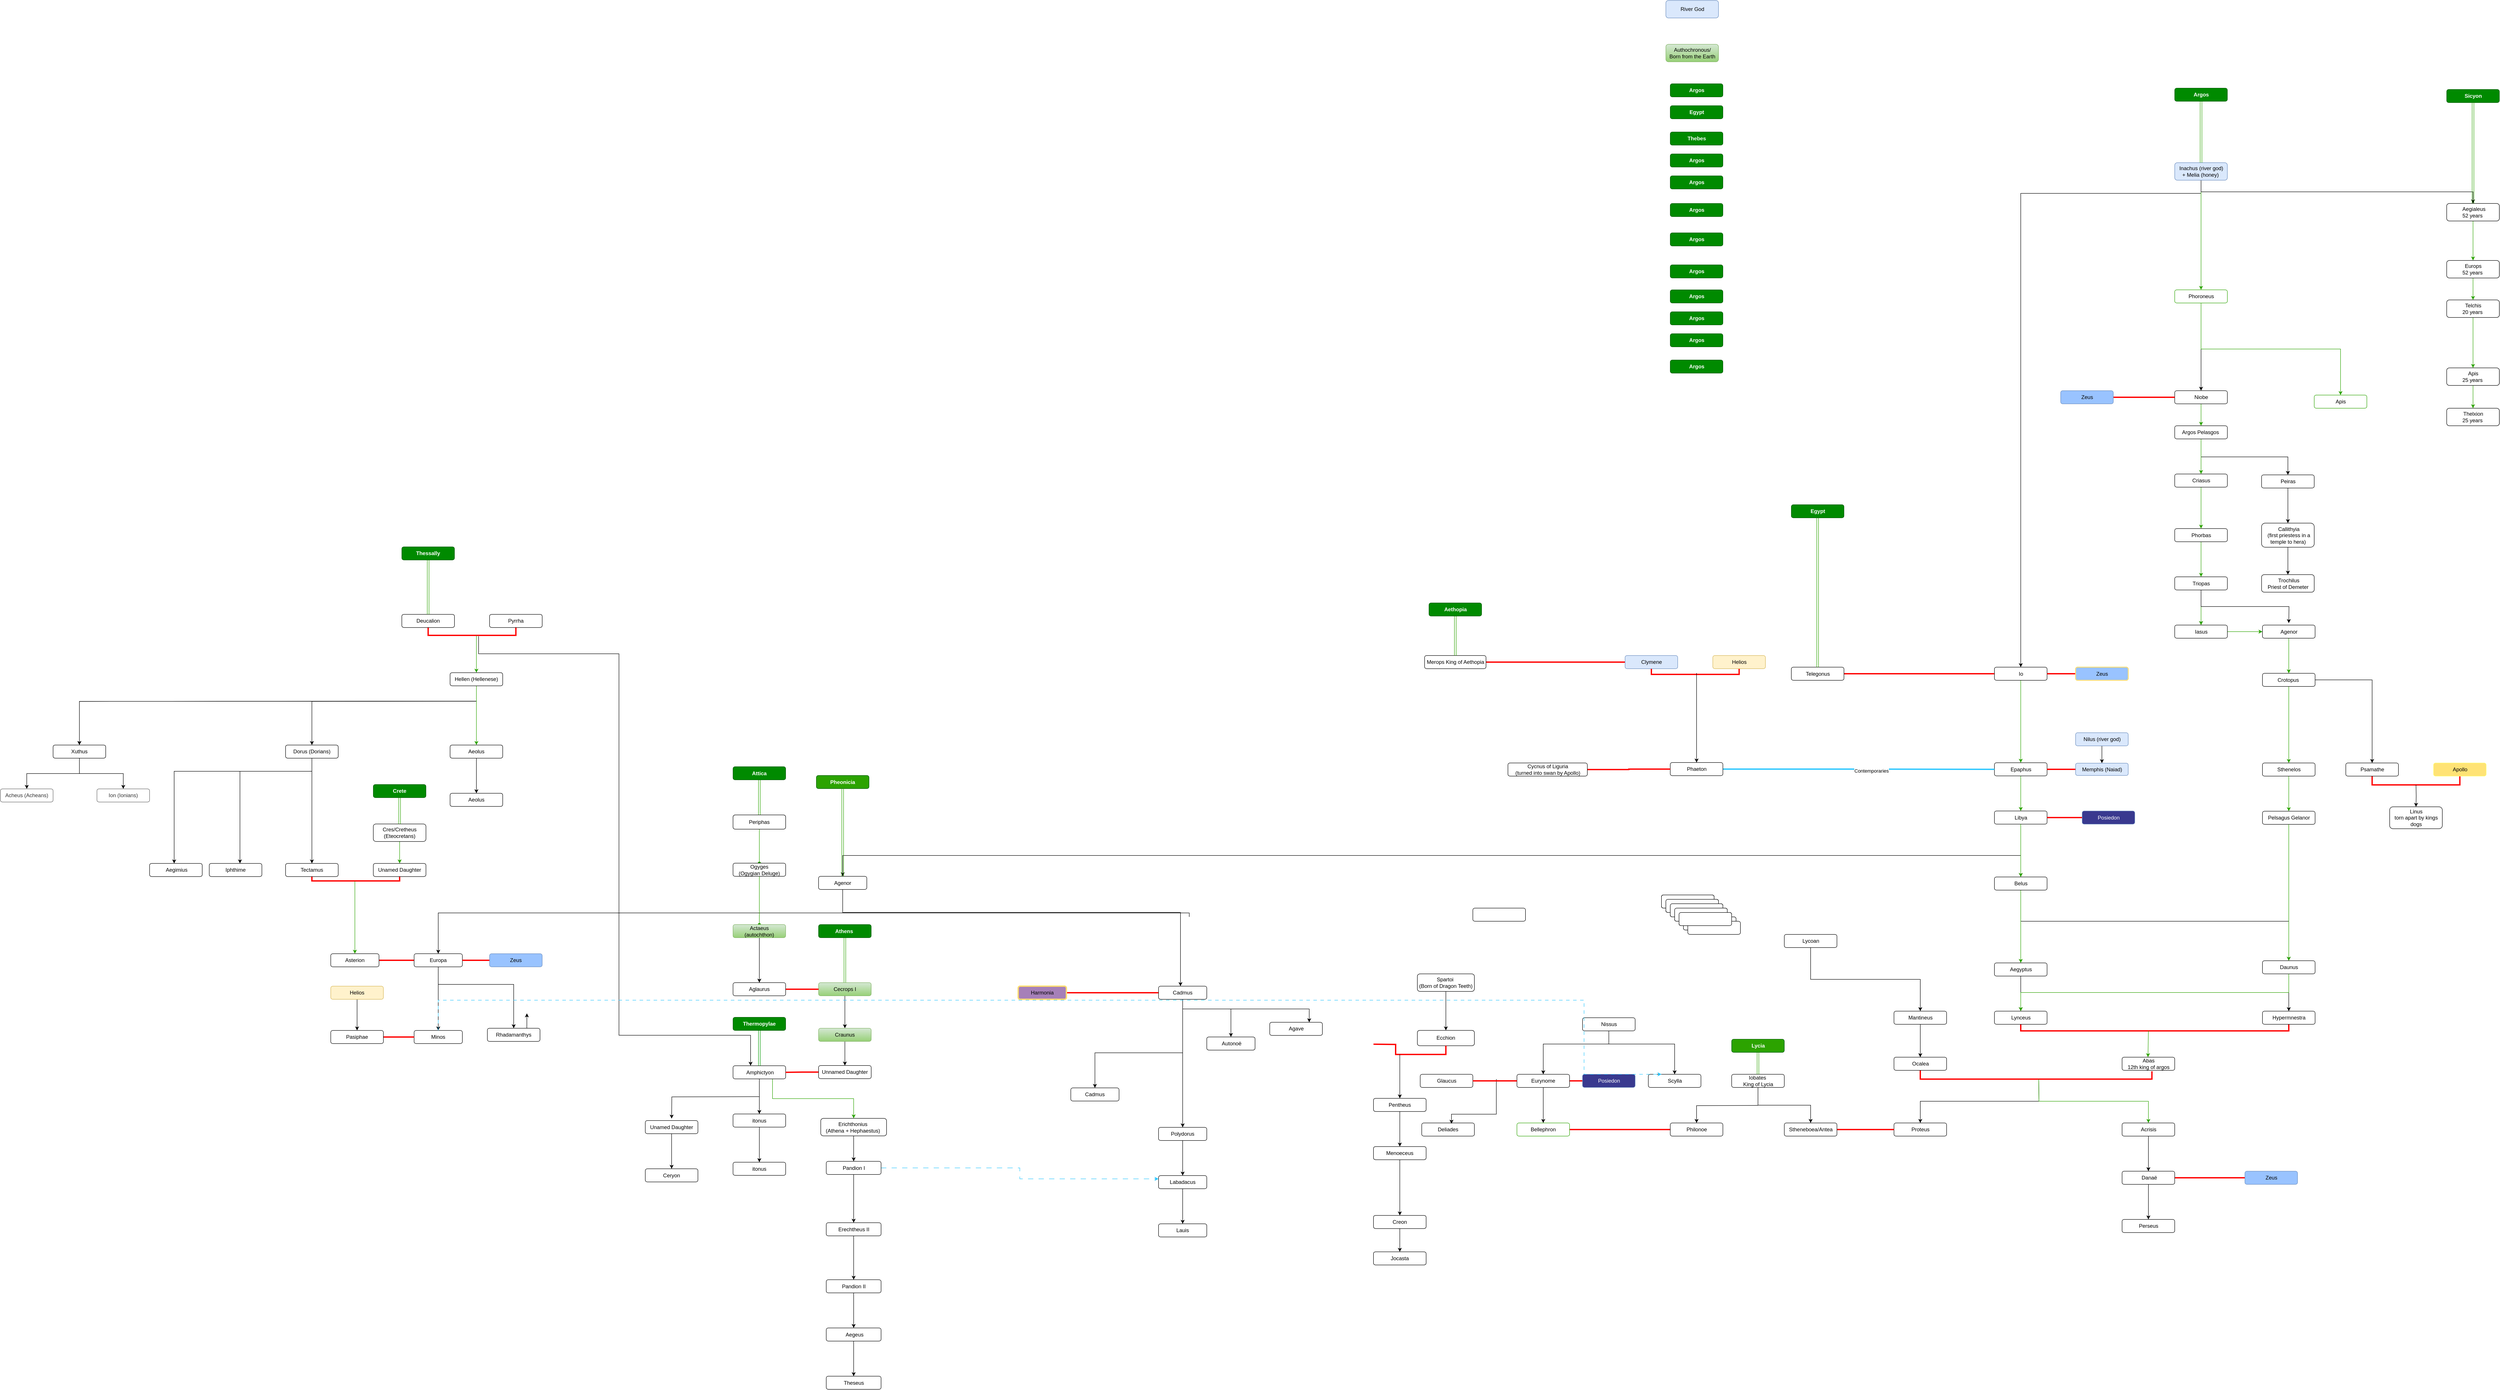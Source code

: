 <mxfile version="28.0.7">
  <diagram name="Page-1" id="z23f_oUua6yv9SQJUzis">
    <mxGraphModel dx="2593" dy="1713" grid="1" gridSize="10" guides="1" tooltips="1" connect="1" arrows="1" fold="1" page="1" pageScale="1" pageWidth="850" pageHeight="1100" math="0" shadow="0">
      <root>
        <mxCell id="0" />
        <mxCell id="1" parent="0" />
        <mxCell id="say-bbQGqW4SeEv0uidv-1" style="edgeStyle=orthogonalEdgeStyle;rounded=0;orthogonalLoop=1;jettySize=auto;html=1;entryX=0.5;entryY=0;entryDx=0;entryDy=0;exitX=0.5;exitY=1;exitDx=0;exitDy=0;" parent="1" source="say-bbQGqW4SeEv0uidv-4" target="say-bbQGqW4SeEv0uidv-31" edge="1">
          <mxGeometry relative="1" as="geometry">
            <Array as="points">
              <mxPoint x="5056.5" y="500" />
              <mxPoint x="4645.5" y="500" />
            </Array>
          </mxGeometry>
        </mxCell>
        <mxCell id="say-bbQGqW4SeEv0uidv-2" style="edgeStyle=orthogonalEdgeStyle;rounded=0;orthogonalLoop=1;jettySize=auto;html=1;strokeColor=#2CA300;exitX=0.5;exitY=1;exitDx=0;exitDy=0;entryX=0.5;entryY=0;entryDx=0;entryDy=0;" parent="1" source="say-bbQGqW4SeEv0uidv-4" target="say-bbQGqW4SeEv0uidv-8" edge="1">
          <mxGeometry relative="1" as="geometry">
            <mxPoint x="5038.5" y="723" as="sourcePoint" />
            <mxPoint x="5034.5" y="673" as="targetPoint" />
            <Array as="points">
              <mxPoint x="5056.5" y="540" />
              <mxPoint x="5056.5" y="540" />
            </Array>
          </mxGeometry>
        </mxCell>
        <mxCell id="say-bbQGqW4SeEv0uidv-3" style="edgeStyle=orthogonalEdgeStyle;rounded=0;orthogonalLoop=1;jettySize=auto;html=1;entryX=0.5;entryY=0;entryDx=0;entryDy=0;exitX=0.5;exitY=1;exitDx=0;exitDy=0;" parent="1" source="say-bbQGqW4SeEv0uidv-4" target="say-bbQGqW4SeEv0uidv-52" edge="1">
          <mxGeometry relative="1" as="geometry" />
        </mxCell>
        <mxCell id="say-bbQGqW4SeEv0uidv-4" value="Inachus (river god)&lt;br&gt;+ Melia (honey)&lt;span style=&quot;background-color: initial;&quot;&gt;&amp;nbsp;&lt;/span&gt;" style="rounded=1;whiteSpace=wrap;html=1;fillColor=#dae8fc;strokeColor=#6c8ebf;" parent="1" vertex="1">
          <mxGeometry x="4996.5" y="430" width="120" height="40" as="geometry" />
        </mxCell>
        <mxCell id="say-bbQGqW4SeEv0uidv-5" style="rounded=0;orthogonalLoop=1;jettySize=auto;html=1;exitX=0.5;exitY=1;exitDx=0;exitDy=0;entryX=0.5;entryY=0;entryDx=0;entryDy=0;endArrow=none;endFill=0;shape=link;strokeColor=#2CA300;" parent="1" source="say-bbQGqW4SeEv0uidv-6" target="say-bbQGqW4SeEv0uidv-4" edge="1">
          <mxGeometry relative="1" as="geometry" />
        </mxCell>
        <mxCell id="say-bbQGqW4SeEv0uidv-6" value="&lt;b&gt;Argos&lt;/b&gt;" style="rounded=1;whiteSpace=wrap;html=1;fillColor=#008a00;fontColor=#ffffff;strokeColor=#005700;" parent="1" vertex="1">
          <mxGeometry x="4996.5" y="260" width="120" height="30" as="geometry" />
        </mxCell>
        <mxCell id="say-bbQGqW4SeEv0uidv-7" style="edgeStyle=orthogonalEdgeStyle;rounded=0;orthogonalLoop=1;jettySize=auto;html=1;exitX=0.5;exitY=1;exitDx=0;exitDy=0;entryX=0.5;entryY=0;entryDx=0;entryDy=0;strokeColor=#000000;" parent="1" source="say-bbQGqW4SeEv0uidv-8" target="say-bbQGqW4SeEv0uidv-11" edge="1">
          <mxGeometry relative="1" as="geometry" />
        </mxCell>
        <mxCell id="say-bbQGqW4SeEv0uidv-8" value="Phoroneus" style="rounded=1;whiteSpace=wrap;html=1;strokeColor=#2CA300;" parent="1" vertex="1">
          <mxGeometry x="4996.5" y="720" width="120" height="30" as="geometry" />
        </mxCell>
        <mxCell id="say-bbQGqW4SeEv0uidv-9" value="Apis" style="rounded=1;whiteSpace=wrap;html=1;strokeColor=#2CA300;" parent="1" vertex="1">
          <mxGeometry x="5314.5" y="960" width="120" height="30" as="geometry" />
        </mxCell>
        <mxCell id="say-bbQGqW4SeEv0uidv-10" value="" style="edgeStyle=orthogonalEdgeStyle;rounded=0;orthogonalLoop=1;jettySize=auto;html=1;strokeColor=#2CA300;" parent="1" source="say-bbQGqW4SeEv0uidv-11" target="say-bbQGqW4SeEv0uidv-16" edge="1">
          <mxGeometry relative="1" as="geometry" />
        </mxCell>
        <mxCell id="say-bbQGqW4SeEv0uidv-11" value="Niobe" style="rounded=1;whiteSpace=wrap;html=1;" parent="1" vertex="1">
          <mxGeometry x="4996.5" y="950" width="120" height="30" as="geometry" />
        </mxCell>
        <mxCell id="say-bbQGqW4SeEv0uidv-12" value="" style="edgeStyle=orthogonalEdgeStyle;rounded=0;orthogonalLoop=1;jettySize=auto;html=1;fillColor=#f8cecc;strokeColor=#FF0000;strokeWidth=3;endArrow=none;endFill=0;" parent="1" source="say-bbQGqW4SeEv0uidv-13" target="say-bbQGqW4SeEv0uidv-11" edge="1">
          <mxGeometry relative="1" as="geometry" />
        </mxCell>
        <mxCell id="say-bbQGqW4SeEv0uidv-13" value="Zeus" style="rounded=1;whiteSpace=wrap;html=1;fillColor=#99c3ff;strokeColor=#6c8ebf;" parent="1" vertex="1">
          <mxGeometry x="4736.5" y="950" width="120" height="30" as="geometry" />
        </mxCell>
        <mxCell id="say-bbQGqW4SeEv0uidv-14" value="" style="edgeStyle=elbowEdgeStyle;rounded=0;orthogonalLoop=1;jettySize=auto;html=1;elbow=vertical;" parent="1" source="say-bbQGqW4SeEv0uidv-16" target="say-bbQGqW4SeEv0uidv-18" edge="1">
          <mxGeometry relative="1" as="geometry" />
        </mxCell>
        <mxCell id="say-bbQGqW4SeEv0uidv-15" value="" style="edgeStyle=orthogonalEdgeStyle;rounded=0;orthogonalLoop=1;jettySize=auto;html=1;strokeColor=#2CA300;" parent="1" source="say-bbQGqW4SeEv0uidv-16" target="say-bbQGqW4SeEv0uidv-20" edge="1">
          <mxGeometry relative="1" as="geometry" />
        </mxCell>
        <mxCell id="say-bbQGqW4SeEv0uidv-16" value="Argos Pelasgos&amp;nbsp;" style="rounded=1;whiteSpace=wrap;html=1;" parent="1" vertex="1">
          <mxGeometry x="4996.5" y="1030" width="120" height="30" as="geometry" />
        </mxCell>
        <mxCell id="say-bbQGqW4SeEv0uidv-17" value="" style="edgeStyle=orthogonalEdgeStyle;rounded=0;orthogonalLoop=1;jettySize=auto;html=1;" parent="1" source="say-bbQGqW4SeEv0uidv-18" target="say-bbQGqW4SeEv0uidv-24" edge="1">
          <mxGeometry relative="1" as="geometry" />
        </mxCell>
        <mxCell id="say-bbQGqW4SeEv0uidv-18" value="Peiras" style="rounded=1;whiteSpace=wrap;html=1;" parent="1" vertex="1">
          <mxGeometry x="5194.5" y="1142" width="120" height="30" as="geometry" />
        </mxCell>
        <mxCell id="say-bbQGqW4SeEv0uidv-19" value="" style="edgeStyle=orthogonalEdgeStyle;rounded=0;orthogonalLoop=1;jettySize=auto;html=1;strokeColor=#2CA300;" parent="1" source="say-bbQGqW4SeEv0uidv-20" target="say-bbQGqW4SeEv0uidv-22" edge="1">
          <mxGeometry relative="1" as="geometry" />
        </mxCell>
        <mxCell id="say-bbQGqW4SeEv0uidv-20" value="Criasus" style="rounded=1;whiteSpace=wrap;html=1;" parent="1" vertex="1">
          <mxGeometry x="4996.5" y="1140" width="120" height="30" as="geometry" />
        </mxCell>
        <mxCell id="say-bbQGqW4SeEv0uidv-21" value="" style="edgeStyle=orthogonalEdgeStyle;rounded=0;orthogonalLoop=1;jettySize=auto;html=1;fillColor=#d5e8d4;strokeColor=#2CA300;" parent="1" source="say-bbQGqW4SeEv0uidv-22" target="say-bbQGqW4SeEv0uidv-28" edge="1">
          <mxGeometry relative="1" as="geometry" />
        </mxCell>
        <mxCell id="say-bbQGqW4SeEv0uidv-22" value="Phorbas" style="rounded=1;whiteSpace=wrap;html=1;" parent="1" vertex="1">
          <mxGeometry x="4996.5" y="1264.5" width="120" height="30" as="geometry" />
        </mxCell>
        <mxCell id="say-bbQGqW4SeEv0uidv-23" value="" style="edgeStyle=orthogonalEdgeStyle;rounded=0;orthogonalLoop=1;jettySize=auto;html=1;" parent="1" source="say-bbQGqW4SeEv0uidv-24" target="say-bbQGqW4SeEv0uidv-65" edge="1">
          <mxGeometry relative="1" as="geometry" />
        </mxCell>
        <mxCell id="say-bbQGqW4SeEv0uidv-24" value="&amp;nbsp;Callithyia&lt;div&gt;&amp;nbsp;(first priestess in a temple to hera)&lt;/div&gt;" style="rounded=1;whiteSpace=wrap;html=1;" parent="1" vertex="1">
          <mxGeometry x="5194.5" y="1252" width="120" height="55" as="geometry" />
        </mxCell>
        <mxCell id="say-bbQGqW4SeEv0uidv-25" value="" style="edgeStyle=orthogonalEdgeStyle;rounded=0;orthogonalLoop=1;jettySize=auto;html=1;" parent="1" source="say-bbQGqW4SeEv0uidv-28" target="say-bbQGqW4SeEv0uidv-62" edge="1">
          <mxGeometry relative="1" as="geometry" />
        </mxCell>
        <mxCell id="say-bbQGqW4SeEv0uidv-26" value="" style="edgeStyle=orthogonalEdgeStyle;rounded=0;orthogonalLoop=1;jettySize=auto;html=1;fillColor=#d5e8d4;strokeColor=#2CA300;" parent="1" source="say-bbQGqW4SeEv0uidv-28" target="say-bbQGqW4SeEv0uidv-62" edge="1">
          <mxGeometry relative="1" as="geometry" />
        </mxCell>
        <mxCell id="say-bbQGqW4SeEv0uidv-27" style="edgeStyle=orthogonalEdgeStyle;rounded=0;orthogonalLoop=1;jettySize=auto;html=1;exitX=0.5;exitY=1;exitDx=0;exitDy=0;" parent="1" source="say-bbQGqW4SeEv0uidv-28" edge="1">
          <mxGeometry relative="1" as="geometry">
            <mxPoint x="5256.5" y="1480" as="targetPoint" />
          </mxGeometry>
        </mxCell>
        <mxCell id="say-bbQGqW4SeEv0uidv-28" value="Triopas" style="rounded=1;whiteSpace=wrap;html=1;" parent="1" vertex="1">
          <mxGeometry x="4996.5" y="1374.5" width="120" height="30" as="geometry" />
        </mxCell>
        <mxCell id="say-bbQGqW4SeEv0uidv-29" value="" style="edgeStyle=orthogonalEdgeStyle;rounded=0;orthogonalLoop=1;jettySize=auto;html=1;strokeWidth=3;endArrow=none;endFill=0;strokeColor=#FF0000;" parent="1" source="say-bbQGqW4SeEv0uidv-31" target="say-bbQGqW4SeEv0uidv-34" edge="1">
          <mxGeometry relative="1" as="geometry" />
        </mxCell>
        <mxCell id="say-bbQGqW4SeEv0uidv-30" value="" style="edgeStyle=orthogonalEdgeStyle;rounded=0;orthogonalLoop=1;jettySize=auto;html=1;fillColor=#d5e8d4;strokeColor=#2CA300;entryX=0.5;entryY=0;entryDx=0;entryDy=0;" parent="1" source="say-bbQGqW4SeEv0uidv-31" target="say-bbQGqW4SeEv0uidv-38" edge="1">
          <mxGeometry relative="1" as="geometry">
            <mxPoint x="4645.5" y="1690.5" as="targetPoint" />
          </mxGeometry>
        </mxCell>
        <mxCell id="say-bbQGqW4SeEv0uidv-31" value="Io" style="rounded=1;whiteSpace=wrap;html=1;" parent="1" vertex="1">
          <mxGeometry x="4585.5" y="1580.5" width="120" height="30" as="geometry" />
        </mxCell>
        <mxCell id="say-bbQGqW4SeEv0uidv-32" value="" style="edgeStyle=orthogonalEdgeStyle;rounded=0;orthogonalLoop=1;jettySize=auto;html=1;startArrow=none;startFill=0;strokeColor=#FF0000;endArrow=none;endFill=0;strokeWidth=3;" parent="1" source="say-bbQGqW4SeEv0uidv-33" target="say-bbQGqW4SeEv0uidv-31" edge="1">
          <mxGeometry relative="1" as="geometry" />
        </mxCell>
        <mxCell id="say-bbQGqW4SeEv0uidv-33" value="Zeus" style="rounded=1;whiteSpace=wrap;html=1;fillColor=#99c3ff;strokeColor=#FFDE70;fillStyle=auto;strokeWidth=2;" parent="1" vertex="1">
          <mxGeometry x="4770.5" y="1580.5" width="120" height="30" as="geometry" />
        </mxCell>
        <mxCell id="say-bbQGqW4SeEv0uidv-34" value="Telegonus" style="rounded=1;whiteSpace=wrap;html=1;" parent="1" vertex="1">
          <mxGeometry x="4122.5" y="1580.5" width="120" height="30" as="geometry" />
        </mxCell>
        <mxCell id="say-bbQGqW4SeEv0uidv-35" value="&lt;b&gt;Egypt&lt;/b&gt;" style="rounded=1;whiteSpace=wrap;html=1;fillColor=#008a00;fontColor=#ffffff;strokeColor=#005700;" parent="1" vertex="1">
          <mxGeometry x="4122.5" y="1210" width="120" height="30" as="geometry" />
        </mxCell>
        <mxCell id="say-bbQGqW4SeEv0uidv-36" style="rounded=0;orthogonalLoop=1;jettySize=auto;html=1;endArrow=none;endFill=0;shape=link;strokeColor=#2CA300;entryX=0.5;entryY=1;entryDx=0;entryDy=0;exitX=0.5;exitY=0;exitDx=0;exitDy=0;" parent="1" source="say-bbQGqW4SeEv0uidv-34" target="say-bbQGqW4SeEv0uidv-35" edge="1">
          <mxGeometry relative="1" as="geometry">
            <mxPoint x="4372.5" y="827" as="sourcePoint" />
            <mxPoint x="4382.5" y="552" as="targetPoint" />
          </mxGeometry>
        </mxCell>
        <mxCell id="say-bbQGqW4SeEv0uidv-37" value="" style="edgeStyle=orthogonalEdgeStyle;rounded=0;orthogonalLoop=1;jettySize=auto;html=1;strokeColor=#2CA300;" parent="1" source="say-bbQGqW4SeEv0uidv-38" target="say-bbQGqW4SeEv0uidv-45" edge="1">
          <mxGeometry relative="1" as="geometry" />
        </mxCell>
        <mxCell id="say-bbQGqW4SeEv0uidv-38" value="Epaphus" style="rounded=1;whiteSpace=wrap;html=1;" parent="1" vertex="1">
          <mxGeometry x="4585.5" y="1798.5" width="120" height="30" as="geometry" />
        </mxCell>
        <mxCell id="say-bbQGqW4SeEv0uidv-39" value="" style="edgeStyle=orthogonalEdgeStyle;rounded=0;orthogonalLoop=1;jettySize=auto;html=1;" parent="1" source="say-bbQGqW4SeEv0uidv-40" target="say-bbQGqW4SeEv0uidv-42" edge="1">
          <mxGeometry relative="1" as="geometry" />
        </mxCell>
        <mxCell id="say-bbQGqW4SeEv0uidv-40" value="Nilus (river god)" style="rounded=1;whiteSpace=wrap;html=1;fillColor=#dae8fc;strokeColor=#6c8ebf;" parent="1" vertex="1">
          <mxGeometry x="4770.5" y="1730" width="120" height="30" as="geometry" />
        </mxCell>
        <mxCell id="say-bbQGqW4SeEv0uidv-41" value="" style="edgeStyle=orthogonalEdgeStyle;rounded=0;orthogonalLoop=1;jettySize=auto;html=1;strokeWidth=3;endArrow=none;endFill=0;strokeColor=#FF0000;" parent="1" source="say-bbQGqW4SeEv0uidv-42" target="say-bbQGqW4SeEv0uidv-38" edge="1">
          <mxGeometry relative="1" as="geometry" />
        </mxCell>
        <mxCell id="say-bbQGqW4SeEv0uidv-42" value="Memphis (Naiad)" style="rounded=1;whiteSpace=wrap;html=1;fillColor=#dae8fc;strokeColor=#6c8ebf;" parent="1" vertex="1">
          <mxGeometry x="4770.5" y="1799.5" width="120" height="28" as="geometry" />
        </mxCell>
        <mxCell id="say-bbQGqW4SeEv0uidv-43" value="" style="edgeStyle=orthogonalEdgeStyle;rounded=0;orthogonalLoop=1;jettySize=auto;html=1;" parent="1" source="say-bbQGqW4SeEv0uidv-45" target="say-bbQGqW4SeEv0uidv-92" edge="1">
          <mxGeometry relative="1" as="geometry" />
        </mxCell>
        <mxCell id="say-bbQGqW4SeEv0uidv-44" style="edgeStyle=elbowEdgeStyle;rounded=0;orthogonalLoop=1;jettySize=auto;html=1;entryX=0.5;entryY=0;entryDx=0;entryDy=0;elbow=vertical;" parent="1" source="say-bbQGqW4SeEv0uidv-45" target="say-bbQGqW4SeEv0uidv-95" edge="1">
          <mxGeometry relative="1" as="geometry">
            <Array as="points">
              <mxPoint x="4170" y="2010" />
            </Array>
          </mxGeometry>
        </mxCell>
        <mxCell id="say-bbQGqW4SeEv0uidv-45" value="Libya" style="rounded=1;whiteSpace=wrap;html=1;" parent="1" vertex="1">
          <mxGeometry x="4585.5" y="1908.5" width="120" height="30" as="geometry" />
        </mxCell>
        <mxCell id="say-bbQGqW4SeEv0uidv-46" value="" style="edgeStyle=orthogonalEdgeStyle;rounded=0;orthogonalLoop=1;jettySize=auto;html=1;strokeWidth=3;strokeColor=#FF0000;endArrow=none;endFill=0;exitX=0;exitY=0.5;exitDx=0;exitDy=0;" parent="1" source="say-bbQGqW4SeEv0uidv-47" target="say-bbQGqW4SeEv0uidv-45" edge="1">
          <mxGeometry relative="1" as="geometry">
            <mxPoint x="4490.5" y="1923.5" as="sourcePoint" />
          </mxGeometry>
        </mxCell>
        <mxCell id="say-bbQGqW4SeEv0uidv-47" value="&lt;font color=&quot;#ffffff&quot;&gt;Posiedon&lt;/font&gt;" style="rounded=1;whiteSpace=wrap;html=1;fillColor=#39398F;strokeColor=#6c8ebf;" parent="1" vertex="1">
          <mxGeometry x="4785.5" y="1908.5" width="120" height="30" as="geometry" />
        </mxCell>
        <mxCell id="say-bbQGqW4SeEv0uidv-48" value="River God" style="rounded=1;whiteSpace=wrap;html=1;fillColor=#dae8fc;strokeColor=#6c8ebf;" parent="1" vertex="1">
          <mxGeometry x="3836.5" y="60" width="120" height="40" as="geometry" />
        </mxCell>
        <mxCell id="say-bbQGqW4SeEv0uidv-49" value="Authochronous/&lt;div&gt;Born from the Earth&lt;/div&gt;" style="rounded=1;whiteSpace=wrap;html=1;fillColor=#d5e8d4;gradientColor=#97d077;strokeColor=#82b366;" parent="1" vertex="1">
          <mxGeometry x="3836.5" y="160" width="120" height="40" as="geometry" />
        </mxCell>
        <mxCell id="say-bbQGqW4SeEv0uidv-50" value="&lt;b&gt;Sicyon&lt;/b&gt;" style="rounded=1;whiteSpace=wrap;html=1;fillColor=#008a00;fontColor=#ffffff;strokeColor=#005700;" parent="1" vertex="1">
          <mxGeometry x="5616.5" y="263" width="120" height="30" as="geometry" />
        </mxCell>
        <mxCell id="say-bbQGqW4SeEv0uidv-51" value="" style="edgeStyle=orthogonalEdgeStyle;rounded=0;orthogonalLoop=1;jettySize=auto;html=1;strokeColor=#2CA300;" parent="1" source="say-bbQGqW4SeEv0uidv-52" target="say-bbQGqW4SeEv0uidv-55" edge="1">
          <mxGeometry relative="1" as="geometry" />
        </mxCell>
        <UserObject label="&amp;nbsp;Aegialeus&lt;div&gt;52 years&amp;nbsp;&lt;/div&gt;" tooltip="Also could have be autochton" id="say-bbQGqW4SeEv0uidv-52">
          <mxCell style="rounded=1;whiteSpace=wrap;html=1;" parent="1" vertex="1">
            <mxGeometry x="5616.5" y="523" width="120" height="40" as="geometry" />
          </mxCell>
        </UserObject>
        <mxCell id="say-bbQGqW4SeEv0uidv-53" style="rounded=0;orthogonalLoop=1;jettySize=auto;html=1;exitX=0.5;exitY=0;exitDx=0;exitDy=0;entryX=0.5;entryY=1;entryDx=0;entryDy=0;endArrow=none;endFill=0;shape=link;strokeColor=#2CA300;" parent="1" source="say-bbQGqW4SeEv0uidv-52" edge="1">
          <mxGeometry relative="1" as="geometry">
            <mxPoint x="5581.5" y="516" as="sourcePoint" />
            <mxPoint x="5676.5" y="293" as="targetPoint" />
          </mxGeometry>
        </mxCell>
        <mxCell id="say-bbQGqW4SeEv0uidv-54" value="" style="edgeStyle=orthogonalEdgeStyle;rounded=0;orthogonalLoop=1;jettySize=auto;html=1;strokeColor=#2CA300;" parent="1" source="say-bbQGqW4SeEv0uidv-55" target="say-bbQGqW4SeEv0uidv-57" edge="1">
          <mxGeometry relative="1" as="geometry" />
        </mxCell>
        <mxCell id="say-bbQGqW4SeEv0uidv-55" value="&lt;div&gt;Europs&lt;/div&gt;&lt;div&gt;52 years&amp;nbsp;&lt;/div&gt;" style="rounded=1;whiteSpace=wrap;html=1;" parent="1" vertex="1">
          <mxGeometry x="5616.5" y="653" width="120" height="40" as="geometry" />
        </mxCell>
        <mxCell id="say-bbQGqW4SeEv0uidv-56" value="" style="edgeStyle=orthogonalEdgeStyle;rounded=0;orthogonalLoop=1;jettySize=auto;html=1;strokeColor=#2CA300;" parent="1" source="say-bbQGqW4SeEv0uidv-57" target="say-bbQGqW4SeEv0uidv-59" edge="1">
          <mxGeometry relative="1" as="geometry" />
        </mxCell>
        <mxCell id="say-bbQGqW4SeEv0uidv-57" value="&lt;div&gt;Telchis&lt;/div&gt;&lt;div&gt;20 years&amp;nbsp;&lt;/div&gt;" style="rounded=1;whiteSpace=wrap;html=1;" parent="1" vertex="1">
          <mxGeometry x="5616.5" y="743" width="120" height="40" as="geometry" />
        </mxCell>
        <mxCell id="say-bbQGqW4SeEv0uidv-58" value="" style="edgeStyle=orthogonalEdgeStyle;rounded=0;orthogonalLoop=1;jettySize=auto;html=1;strokeColor=#2CA300;" parent="1" source="say-bbQGqW4SeEv0uidv-59" target="say-bbQGqW4SeEv0uidv-60" edge="1">
          <mxGeometry relative="1" as="geometry" />
        </mxCell>
        <mxCell id="say-bbQGqW4SeEv0uidv-59" value="&lt;div&gt;&lt;span style=&quot;background-color: initial;&quot;&gt;Apis&lt;/span&gt;&lt;/div&gt;&lt;div&gt;&lt;span style=&quot;background-color: initial;&quot;&gt;25 years&amp;nbsp;&lt;/span&gt;&lt;br&gt;&lt;/div&gt;" style="rounded=1;whiteSpace=wrap;html=1;" parent="1" vertex="1">
          <mxGeometry x="5616.5" y="898" width="120" height="40" as="geometry" />
        </mxCell>
        <mxCell id="say-bbQGqW4SeEv0uidv-60" value="&lt;div&gt;&lt;span style=&quot;background-color: initial;&quot;&gt;Thelxion&lt;/span&gt;&lt;/div&gt;&lt;div&gt;&lt;span style=&quot;background-color: initial;&quot;&gt;25 years&amp;nbsp;&lt;/span&gt;&lt;br&gt;&lt;/div&gt;" style="rounded=1;whiteSpace=wrap;html=1;" parent="1" vertex="1">
          <mxGeometry x="5616.5" y="990" width="120" height="40" as="geometry" />
        </mxCell>
        <mxCell id="say-bbQGqW4SeEv0uidv-61" value="" style="edgeStyle=orthogonalEdgeStyle;rounded=0;orthogonalLoop=1;jettySize=auto;html=1;strokeColor=#2CA300;" parent="1" source="say-bbQGqW4SeEv0uidv-62" target="say-bbQGqW4SeEv0uidv-64" edge="1">
          <mxGeometry relative="1" as="geometry" />
        </mxCell>
        <mxCell id="say-bbQGqW4SeEv0uidv-62" value="Iasus" style="rounded=1;whiteSpace=wrap;html=1;" parent="1" vertex="1">
          <mxGeometry x="4996.5" y="1484.5" width="120" height="30" as="geometry" />
        </mxCell>
        <mxCell id="say-bbQGqW4SeEv0uidv-63" value="" style="edgeStyle=orthogonalEdgeStyle;rounded=0;orthogonalLoop=1;jettySize=auto;html=1;strokeColor=#2CA300;" parent="1" source="say-bbQGqW4SeEv0uidv-64" target="say-bbQGqW4SeEv0uidv-68" edge="1">
          <mxGeometry relative="1" as="geometry" />
        </mxCell>
        <mxCell id="say-bbQGqW4SeEv0uidv-64" value="Agenor" style="rounded=1;whiteSpace=wrap;html=1;" parent="1" vertex="1">
          <mxGeometry x="5196.5" y="1484.5" width="120" height="30" as="geometry" />
        </mxCell>
        <mxCell id="say-bbQGqW4SeEv0uidv-65" value="&amp;nbsp;Trochilus&lt;br&gt;Priest of Demeter" style="rounded=1;whiteSpace=wrap;html=1;" parent="1" vertex="1">
          <mxGeometry x="5194.5" y="1369.5" width="120" height="40" as="geometry" />
        </mxCell>
        <mxCell id="say-bbQGqW4SeEv0uidv-66" value="" style="edgeStyle=orthogonalEdgeStyle;rounded=0;orthogonalLoop=1;jettySize=auto;html=1;" parent="1" source="say-bbQGqW4SeEv0uidv-68" target="say-bbQGqW4SeEv0uidv-71" edge="1">
          <mxGeometry relative="1" as="geometry" />
        </mxCell>
        <mxCell id="say-bbQGqW4SeEv0uidv-67" value="" style="edgeStyle=orthogonalEdgeStyle;rounded=0;orthogonalLoop=1;jettySize=auto;html=1;strokeColor=#2CA300;" parent="1" source="say-bbQGqW4SeEv0uidv-68" target="say-bbQGqW4SeEv0uidv-75" edge="1">
          <mxGeometry relative="1" as="geometry" />
        </mxCell>
        <mxCell id="say-bbQGqW4SeEv0uidv-68" value="Crotopus&amp;nbsp;" style="rounded=1;whiteSpace=wrap;html=1;" parent="1" vertex="1">
          <mxGeometry x="5196.5" y="1594.5" width="120" height="30" as="geometry" />
        </mxCell>
        <mxCell id="say-bbQGqW4SeEv0uidv-69" value="" style="edgeStyle=orthogonalEdgeStyle;rounded=0;orthogonalLoop=1;jettySize=auto;html=1;endArrow=none;endFill=0;strokeWidth=3;strokeColor=#FF0000;" parent="1" source="say-bbQGqW4SeEv0uidv-71" target="say-bbQGqW4SeEv0uidv-72" edge="1">
          <mxGeometry relative="1" as="geometry">
            <Array as="points">
              <mxPoint x="5446.5" y="1849" />
              <mxPoint x="5646.5" y="1849" />
            </Array>
          </mxGeometry>
        </mxCell>
        <mxCell id="say-bbQGqW4SeEv0uidv-70" value="" style="edgeStyle=orthogonalEdgeStyle;rounded=0;orthogonalLoop=1;jettySize=auto;html=1;" parent="1" target="say-bbQGqW4SeEv0uidv-73" edge="1">
          <mxGeometry relative="1" as="geometry">
            <mxPoint x="5546.5" y="1849" as="sourcePoint" />
          </mxGeometry>
        </mxCell>
        <mxCell id="say-bbQGqW4SeEv0uidv-71" value="Psamathe" style="rounded=1;whiteSpace=wrap;html=1;" parent="1" vertex="1">
          <mxGeometry x="5386.5" y="1799" width="120" height="30" as="geometry" />
        </mxCell>
        <mxCell id="say-bbQGqW4SeEv0uidv-72" value="Apollo" style="rounded=1;whiteSpace=wrap;html=1;fillColor=#FFE375;strokeColor=#FFFF73;" parent="1" vertex="1">
          <mxGeometry x="5586.5" y="1799" width="120" height="30" as="geometry" />
        </mxCell>
        <mxCell id="say-bbQGqW4SeEv0uidv-73" value="Linus&lt;br&gt;torn apart by kings dogs" style="rounded=1;whiteSpace=wrap;html=1;" parent="1" vertex="1">
          <mxGeometry x="5486.5" y="1899" width="120" height="50" as="geometry" />
        </mxCell>
        <mxCell id="say-bbQGqW4SeEv0uidv-74" value="" style="edgeStyle=orthogonalEdgeStyle;rounded=0;orthogonalLoop=1;jettySize=auto;html=1;strokeColor=#2CA300;" parent="1" source="say-bbQGqW4SeEv0uidv-75" target="say-bbQGqW4SeEv0uidv-76" edge="1">
          <mxGeometry relative="1" as="geometry" />
        </mxCell>
        <mxCell id="say-bbQGqW4SeEv0uidv-75" value="Sthenelos" style="rounded=1;whiteSpace=wrap;html=1;" parent="1" vertex="1">
          <mxGeometry x="5196.5" y="1799" width="120" height="30" as="geometry" />
        </mxCell>
        <mxCell id="say-bbQGqW4SeEv0uidv-76" value="Pelsagus Gelanor" style="rounded=1;whiteSpace=wrap;html=1;" parent="1" vertex="1">
          <mxGeometry x="5196.5" y="1909" width="120" height="30" as="geometry" />
        </mxCell>
        <mxCell id="say-bbQGqW4SeEv0uidv-77" value="" style="edgeStyle=orthogonalEdgeStyle;rounded=0;orthogonalLoop=1;jettySize=auto;html=1;fillColor=#f8cecc;strokeColor=#FF0000;endArrow=none;endFill=0;strokeWidth=3;" parent="1" source="say-bbQGqW4SeEv0uidv-78" target="say-bbQGqW4SeEv0uidv-80" edge="1">
          <mxGeometry relative="1" as="geometry">
            <Array as="points">
              <mxPoint x="4003.5" y="1597" />
              <mxPoint x="3803.5" y="1597" />
            </Array>
          </mxGeometry>
        </mxCell>
        <mxCell id="say-bbQGqW4SeEv0uidv-78" value="Helios" style="rounded=1;whiteSpace=wrap;html=1;fillColor=#fff2cc;strokeColor=#d6b656;" parent="1" vertex="1">
          <mxGeometry x="3943.5" y="1554" width="120" height="30" as="geometry" />
        </mxCell>
        <mxCell id="say-bbQGqW4SeEv0uidv-79" value="" style="edgeStyle=orthogonalEdgeStyle;rounded=0;orthogonalLoop=1;jettySize=auto;html=1;endArrow=none;endFill=0;strokeColor=#FF0000;strokeWidth=3;" parent="1" source="say-bbQGqW4SeEv0uidv-80" target="say-bbQGqW4SeEv0uidv-87" edge="1">
          <mxGeometry relative="1" as="geometry" />
        </mxCell>
        <mxCell id="say-bbQGqW4SeEv0uidv-80" value="Clymene" style="rounded=1;whiteSpace=wrap;html=1;fillColor=#dae8fc;strokeColor=#6c8ebf;" parent="1" vertex="1">
          <mxGeometry x="3743.5" y="1554" width="120" height="30" as="geometry" />
        </mxCell>
        <mxCell id="say-bbQGqW4SeEv0uidv-81" style="edgeStyle=orthogonalEdgeStyle;rounded=0;orthogonalLoop=1;jettySize=auto;html=1;startArrow=classic;startFill=1;endArrow=none;endFill=0;" parent="1" source="say-bbQGqW4SeEv0uidv-84" edge="1">
          <mxGeometry relative="1" as="geometry">
            <mxPoint x="3906.5" y="1594" as="targetPoint" />
          </mxGeometry>
        </mxCell>
        <mxCell id="say-bbQGqW4SeEv0uidv-82" style="edgeStyle=orthogonalEdgeStyle;rounded=0;orthogonalLoop=1;jettySize=auto;html=1;entryX=0;entryY=0.5;entryDx=0;entryDy=0;strokeColor=#29C6FF;strokeWidth=3;endArrow=none;endFill=0;" parent="1" source="say-bbQGqW4SeEv0uidv-84" target="say-bbQGqW4SeEv0uidv-38" edge="1">
          <mxGeometry relative="1" as="geometry" />
        </mxCell>
        <mxCell id="say-bbQGqW4SeEv0uidv-83" value="Contemporaries" style="edgeLabel;html=1;align=center;verticalAlign=middle;resizable=0;points=[];" parent="say-bbQGqW4SeEv0uidv-82" vertex="1" connectable="0">
          <mxGeometry x="0.094" y="-3" relative="1" as="geometry">
            <mxPoint as="offset" />
          </mxGeometry>
        </mxCell>
        <mxCell id="say-bbQGqW4SeEv0uidv-84" value="Phaeton" style="rounded=1;whiteSpace=wrap;html=1;" parent="1" vertex="1">
          <mxGeometry x="3846.5" y="1798" width="120" height="30" as="geometry" />
        </mxCell>
        <mxCell id="say-bbQGqW4SeEv0uidv-85" value="" style="edgeStyle=orthogonalEdgeStyle;rounded=0;orthogonalLoop=1;jettySize=auto;html=1;strokeColor=#FF0000;endArrow=none;endFill=0;strokeWidth=3;" parent="1" source="say-bbQGqW4SeEv0uidv-86" target="say-bbQGqW4SeEv0uidv-84" edge="1">
          <mxGeometry relative="1" as="geometry" />
        </mxCell>
        <mxCell id="say-bbQGqW4SeEv0uidv-86" value="Cycnus of Liguria&lt;div&gt;(turned into swan by Apollo)&lt;/div&gt;" style="rounded=1;whiteSpace=wrap;html=1;" parent="1" vertex="1">
          <mxGeometry x="3476.5" y="1799" width="181" height="30" as="geometry" />
        </mxCell>
        <mxCell id="say-bbQGqW4SeEv0uidv-87" value="Merops King of Aethopia" style="rounded=1;whiteSpace=wrap;html=1;" parent="1" vertex="1">
          <mxGeometry x="3286.5" y="1554" width="140" height="30" as="geometry" />
        </mxCell>
        <mxCell id="say-bbQGqW4SeEv0uidv-88" value="" style="edgeStyle=orthogonalEdgeStyle;rounded=0;orthogonalLoop=1;jettySize=auto;html=1;shape=link;strokeColor=#2CA300;" parent="1" source="say-bbQGqW4SeEv0uidv-89" target="say-bbQGqW4SeEv0uidv-87" edge="1">
          <mxGeometry relative="1" as="geometry" />
        </mxCell>
        <mxCell id="say-bbQGqW4SeEv0uidv-89" value="&lt;b&gt;Aethopia&lt;/b&gt;" style="rounded=1;whiteSpace=wrap;html=1;fillColor=#008a00;fontColor=#ffffff;strokeColor=#005700;" parent="1" vertex="1">
          <mxGeometry x="3296.5" y="1434" width="120" height="30" as="geometry" />
        </mxCell>
        <mxCell id="say-bbQGqW4SeEv0uidv-90" style="edgeStyle=orthogonalEdgeStyle;rounded=0;orthogonalLoop=1;jettySize=auto;html=1;" parent="1" source="say-bbQGqW4SeEv0uidv-92" edge="1">
          <mxGeometry relative="1" as="geometry">
            <mxPoint x="5256.5" y="2250" as="targetPoint" />
            <Array as="points">
              <mxPoint x="4645.5" y="2160" />
              <mxPoint x="5256.5" y="2160" />
            </Array>
          </mxGeometry>
        </mxCell>
        <mxCell id="say-bbQGqW4SeEv0uidv-91" style="edgeStyle=orthogonalEdgeStyle;rounded=0;orthogonalLoop=1;jettySize=auto;html=1;exitX=0.5;exitY=1;exitDx=0;exitDy=0;entryX=0.5;entryY=0;entryDx=0;entryDy=0;strokeColor=#2CA300;" parent="1" source="say-bbQGqW4SeEv0uidv-92" target="say-bbQGqW4SeEv0uidv-101" edge="1">
          <mxGeometry relative="1" as="geometry">
            <mxPoint x="4754.5" y="2250" as="targetPoint" />
          </mxGeometry>
        </mxCell>
        <mxCell id="say-bbQGqW4SeEv0uidv-92" value="Belus" style="rounded=1;whiteSpace=wrap;html=1;" parent="1" vertex="1">
          <mxGeometry x="4585.5" y="2059" width="120" height="30" as="geometry" />
        </mxCell>
        <mxCell id="say-bbQGqW4SeEv0uidv-93" value="" style="edgeStyle=orthogonalEdgeStyle;rounded=0;orthogonalLoop=1;jettySize=auto;html=1;exitX=0.5;exitY=1;exitDx=0;exitDy=0;" parent="1" source="say-bbQGqW4SeEv0uidv-95" target="say-bbQGqW4SeEv0uidv-117" edge="1">
          <mxGeometry relative="1" as="geometry">
            <Array as="points">
              <mxPoint x="1960" y="2140" />
              <mxPoint x="2730" y="2140" />
            </Array>
          </mxGeometry>
        </mxCell>
        <mxCell id="say-bbQGqW4SeEv0uidv-94" style="edgeStyle=orthogonalEdgeStyle;rounded=0;orthogonalLoop=1;jettySize=auto;html=1;entryX=0.5;entryY=0;entryDx=0;entryDy=0;" parent="1" target="say-bbQGqW4SeEv0uidv-198" edge="1">
          <mxGeometry relative="1" as="geometry">
            <mxPoint x="2358" y="2200" as="targetPoint" />
            <mxPoint x="2750" y="2150" as="sourcePoint" />
            <Array as="points">
              <mxPoint x="1038" y="2141" />
            </Array>
          </mxGeometry>
        </mxCell>
        <mxCell id="say-bbQGqW4SeEv0uidv-95" value="Agenor" style="rounded=1;whiteSpace=wrap;html=1;" parent="1" vertex="1">
          <mxGeometry x="1905" y="2057.5" width="110" height="30" as="geometry" />
        </mxCell>
        <mxCell id="say-bbQGqW4SeEv0uidv-96" value="&lt;b&gt;Pheonicia&lt;/b&gt;" style="rounded=1;whiteSpace=wrap;html=1;fillColor=#2CA300;fontColor=#ffffff;strokeColor=#005700;" parent="1" vertex="1">
          <mxGeometry x="1900" y="1827.5" width="120" height="30" as="geometry" />
        </mxCell>
        <mxCell id="say-bbQGqW4SeEv0uidv-97" style="edgeStyle=orthogonalEdgeStyle;rounded=0;orthogonalLoop=1;jettySize=auto;html=1;shape=link;strokeColor=#2CA300;" parent="1" source="say-bbQGqW4SeEv0uidv-96" target="say-bbQGqW4SeEv0uidv-95" edge="1">
          <mxGeometry relative="1" as="geometry" />
        </mxCell>
        <mxCell id="say-bbQGqW4SeEv0uidv-98" value="" style="edgeStyle=orthogonalEdgeStyle;rounded=0;orthogonalLoop=1;jettySize=auto;html=1;" parent="1" source="say-bbQGqW4SeEv0uidv-99" target="say-bbQGqW4SeEv0uidv-104" edge="1">
          <mxGeometry relative="1" as="geometry" />
        </mxCell>
        <mxCell id="say-bbQGqW4SeEv0uidv-99" value="Daunus" style="rounded=1;whiteSpace=wrap;html=1;" parent="1" vertex="1">
          <mxGeometry x="5196.5" y="2250" width="120" height="30" as="geometry" />
        </mxCell>
        <mxCell id="say-bbQGqW4SeEv0uidv-100" value="" style="edgeStyle=orthogonalEdgeStyle;rounded=0;orthogonalLoop=1;jettySize=auto;html=1;" parent="1" source="say-bbQGqW4SeEv0uidv-101" target="say-bbQGqW4SeEv0uidv-103" edge="1">
          <mxGeometry relative="1" as="geometry" />
        </mxCell>
        <mxCell id="say-bbQGqW4SeEv0uidv-101" value="Aegyptus" style="rounded=1;whiteSpace=wrap;html=1;" parent="1" vertex="1">
          <mxGeometry x="4585.5" y="2255" width="120" height="30" as="geometry" />
        </mxCell>
        <mxCell id="say-bbQGqW4SeEv0uidv-102" style="edgeStyle=orthogonalEdgeStyle;rounded=0;orthogonalLoop=1;jettySize=auto;html=1;exitX=0.5;exitY=1;exitDx=0;exitDy=0;strokeWidth=3;strokeColor=#FF0000;endArrow=none;endFill=0;" parent="1" source="say-bbQGqW4SeEv0uidv-103" target="say-bbQGqW4SeEv0uidv-104" edge="1">
          <mxGeometry relative="1" as="geometry">
            <Array as="points">
              <mxPoint x="4645.5" y="2410" />
              <mxPoint x="5256.5" y="2410" />
            </Array>
          </mxGeometry>
        </mxCell>
        <mxCell id="say-bbQGqW4SeEv0uidv-103" value="Lynceus" style="rounded=1;whiteSpace=wrap;html=1;" parent="1" vertex="1">
          <mxGeometry x="4585.5" y="2365" width="120" height="30" as="geometry" />
        </mxCell>
        <mxCell id="say-bbQGqW4SeEv0uidv-104" value="Hypermnestra" style="rounded=1;whiteSpace=wrap;html=1;" parent="1" vertex="1">
          <mxGeometry x="5196.5" y="2365" width="120" height="30" as="geometry" />
        </mxCell>
        <mxCell id="say-bbQGqW4SeEv0uidv-105" style="edgeStyle=orthogonalEdgeStyle;rounded=0;orthogonalLoop=1;jettySize=auto;html=1;exitX=0.5;exitY=1;exitDx=0;exitDy=0;entryX=0.5;entryY=0;entryDx=0;entryDy=0;strokeColor=#2CA300;" parent="1" source="say-bbQGqW4SeEv0uidv-99" target="say-bbQGqW4SeEv0uidv-103" edge="1">
          <mxGeometry relative="1" as="geometry" />
        </mxCell>
        <mxCell id="say-bbQGqW4SeEv0uidv-106" style="edgeStyle=orthogonalEdgeStyle;rounded=0;orthogonalLoop=1;jettySize=auto;html=1;exitX=0.5;exitY=1;exitDx=0;exitDy=0;entryX=0.5;entryY=0;entryDx=0;entryDy=0;strokeColor=#2CA300;" parent="1" source="say-bbQGqW4SeEv0uidv-76" target="say-bbQGqW4SeEv0uidv-99" edge="1">
          <mxGeometry relative="1" as="geometry" />
        </mxCell>
        <mxCell id="say-bbQGqW4SeEv0uidv-107" value="" style="endArrow=classic;html=1;rounded=0;entryX=0.5;entryY=0;entryDx=0;entryDy=0;strokeColor=#2CA300;" parent="1" edge="1">
          <mxGeometry width="50" height="50" relative="1" as="geometry">
            <mxPoint x="4936.5" y="2410" as="sourcePoint" />
            <mxPoint x="4935.5" y="2470.0" as="targetPoint" />
          </mxGeometry>
        </mxCell>
        <mxCell id="say-bbQGqW4SeEv0uidv-108" value="" style="edgeStyle=orthogonalEdgeStyle;rounded=0;orthogonalLoop=1;jettySize=auto;html=1;" parent="1" source="say-bbQGqW4SeEv0uidv-110" target="say-bbQGqW4SeEv0uidv-114" edge="1">
          <mxGeometry relative="1" as="geometry" />
        </mxCell>
        <mxCell id="say-bbQGqW4SeEv0uidv-109" value="" style="edgeStyle=orthogonalEdgeStyle;rounded=0;orthogonalLoop=1;jettySize=auto;html=1;endArrow=none;endFill=0;startArrow=classic;startFill=1;exitX=0.5;exitY=0;exitDx=0;exitDy=0;" parent="1" source="say-bbQGqW4SeEv0uidv-110" target="say-bbQGqW4SeEv0uidv-119" edge="1">
          <mxGeometry relative="1" as="geometry" />
        </mxCell>
        <mxCell id="say-bbQGqW4SeEv0uidv-110" value="&lt;span style=&quot;white-space: normal;&quot;&gt;Mantineus&lt;/span&gt;" style="rounded=1;whiteSpace=wrap;html=1;" parent="1" vertex="1">
          <mxGeometry x="4356.5" y="2365" width="120" height="30" as="geometry" />
        </mxCell>
        <mxCell id="say-bbQGqW4SeEv0uidv-111" value="Abas&lt;div&gt;12th king of argos&lt;/div&gt;" style="rounded=1;whiteSpace=wrap;html=1;" parent="1" vertex="1">
          <mxGeometry x="4876.5" y="2470" width="120" height="30" as="geometry" />
        </mxCell>
        <mxCell id="say-bbQGqW4SeEv0uidv-112" value="" style="edgeStyle=orthogonalEdgeStyle;rounded=0;orthogonalLoop=1;jettySize=auto;html=1;strokeColor=#2CA300;" parent="1" source="say-bbQGqW4SeEv0uidv-45" target="say-bbQGqW4SeEv0uidv-92" edge="1">
          <mxGeometry relative="1" as="geometry" />
        </mxCell>
        <mxCell id="say-bbQGqW4SeEv0uidv-113" style="edgeStyle=orthogonalEdgeStyle;rounded=0;orthogonalLoop=1;jettySize=auto;html=1;entryX=0.567;entryY=1.07;entryDx=0;entryDy=0;fillColor=#f8cecc;strokeColor=#FF0000;strokeWidth=3;endArrow=none;endFill=0;exitX=0.5;exitY=1;exitDx=0;exitDy=0;entryPerimeter=0;" parent="1" source="say-bbQGqW4SeEv0uidv-114" target="say-bbQGqW4SeEv0uidv-111" edge="1">
          <mxGeometry relative="1" as="geometry">
            <mxPoint x="4476.5" y="2560" as="sourcePoint" />
            <mxPoint x="4876.5" y="2560" as="targetPoint" />
            <Array as="points">
              <mxPoint x="4416.5" y="2520" />
              <mxPoint x="4944.5" y="2520" />
            </Array>
          </mxGeometry>
        </mxCell>
        <mxCell id="say-bbQGqW4SeEv0uidv-114" value="Ocalea" style="rounded=1;whiteSpace=wrap;html=1;" parent="1" vertex="1">
          <mxGeometry x="4356.5" y="2470" width="120" height="30" as="geometry" />
        </mxCell>
        <mxCell id="say-bbQGqW4SeEv0uidv-115" value="" style="edgeStyle=orthogonalEdgeStyle;rounded=0;orthogonalLoop=1;jettySize=auto;html=1;strokeColor=#FF0000;endArrow=none;endFill=0;strokeWidth=3;" parent="1" source="say-bbQGqW4SeEv0uidv-117" target="say-bbQGqW4SeEv0uidv-118" edge="1">
          <mxGeometry relative="1" as="geometry" />
        </mxCell>
        <mxCell id="say-bbQGqW4SeEv0uidv-116" value="" style="edgeStyle=orthogonalEdgeStyle;rounded=0;orthogonalLoop=1;jettySize=auto;html=1;" parent="1" source="say-bbQGqW4SeEv0uidv-117" target="say-bbQGqW4SeEv0uidv-247" edge="1">
          <mxGeometry relative="1" as="geometry" />
        </mxCell>
        <mxCell id="YbHS2uNk2XYpgnNeH3V9-4" value="" style="edgeStyle=orthogonalEdgeStyle;rounded=0;orthogonalLoop=1;jettySize=auto;html=1;" edge="1" parent="1" source="say-bbQGqW4SeEv0uidv-117" target="YbHS2uNk2XYpgnNeH3V9-3">
          <mxGeometry relative="1" as="geometry">
            <Array as="points">
              <mxPoint x="2735" y="2460" />
              <mxPoint x="2535" y="2460" />
            </Array>
          </mxGeometry>
        </mxCell>
        <mxCell id="YbHS2uNk2XYpgnNeH3V9-5" style="edgeStyle=orthogonalEdgeStyle;rounded=0;orthogonalLoop=1;jettySize=auto;html=1;exitX=0.5;exitY=1;exitDx=0;exitDy=0;entryX=0.75;entryY=0;entryDx=0;entryDy=0;" edge="1" parent="1" source="say-bbQGqW4SeEv0uidv-117" target="say-bbQGqW4SeEv0uidv-255">
          <mxGeometry relative="1" as="geometry">
            <Array as="points">
              <mxPoint x="2735" y="2360" />
              <mxPoint x="3024" y="2360" />
            </Array>
          </mxGeometry>
        </mxCell>
        <mxCell id="YbHS2uNk2XYpgnNeH3V9-8" value="" style="edgeStyle=orthogonalEdgeStyle;rounded=0;orthogonalLoop=1;jettySize=auto;html=1;" edge="1" parent="1" source="say-bbQGqW4SeEv0uidv-117" target="YbHS2uNk2XYpgnNeH3V9-7">
          <mxGeometry relative="1" as="geometry">
            <Array as="points">
              <mxPoint x="2735" y="2360" />
              <mxPoint x="2845" y="2360" />
            </Array>
          </mxGeometry>
        </mxCell>
        <mxCell id="say-bbQGqW4SeEv0uidv-117" value="Cadmus" style="rounded=1;whiteSpace=wrap;html=1;" parent="1" vertex="1">
          <mxGeometry x="2680" y="2308" width="110" height="30" as="geometry" />
        </mxCell>
        <mxCell id="say-bbQGqW4SeEv0uidv-118" value="Harmonia" style="rounded=1;whiteSpace=wrap;html=1;fillColor=#A680B8;strokeColor=#FFDE70;strokeWidth=3;" parent="1" vertex="1">
          <mxGeometry x="2360" y="2308" width="110" height="30" as="geometry" />
        </mxCell>
        <mxCell id="say-bbQGqW4SeEv0uidv-119" value="&lt;span style=&quot;white-space: normal;&quot;&gt;Lycoan&lt;/span&gt;" style="rounded=1;whiteSpace=wrap;html=1;" parent="1" vertex="1">
          <mxGeometry x="4106.5" y="2190" width="120" height="30" as="geometry" />
        </mxCell>
        <mxCell id="say-bbQGqW4SeEv0uidv-120" value="" style="edgeStyle=orthogonalEdgeStyle;rounded=0;orthogonalLoop=1;jettySize=auto;html=1;" parent="1" source="say-bbQGqW4SeEv0uidv-121" target="say-bbQGqW4SeEv0uidv-187" edge="1">
          <mxGeometry relative="1" as="geometry" />
        </mxCell>
        <mxCell id="say-bbQGqW4SeEv0uidv-121" value="Acrisis" style="rounded=1;whiteSpace=wrap;html=1;" parent="1" vertex="1">
          <mxGeometry x="4876.5" y="2620" width="120" height="30" as="geometry" />
        </mxCell>
        <mxCell id="say-bbQGqW4SeEv0uidv-122" value="&lt;b&gt;Argos&lt;/b&gt;" style="rounded=1;whiteSpace=wrap;html=1;fillColor=#008a00;fontColor=#ffffff;strokeColor=#005700;" parent="1" vertex="1">
          <mxGeometry x="3846.5" y="880" width="120" height="30" as="geometry" />
        </mxCell>
        <mxCell id="say-bbQGqW4SeEv0uidv-123" value="&lt;b&gt;Argos&lt;/b&gt;" style="rounded=1;whiteSpace=wrap;html=1;fillColor=#008a00;fontColor=#ffffff;strokeColor=#005700;" parent="1" vertex="1">
          <mxGeometry x="3846.5" y="820" width="120" height="30" as="geometry" />
        </mxCell>
        <mxCell id="say-bbQGqW4SeEv0uidv-124" value="&lt;b&gt;Argos&lt;/b&gt;" style="rounded=1;whiteSpace=wrap;html=1;fillColor=#008a00;fontColor=#ffffff;strokeColor=#005700;" parent="1" vertex="1">
          <mxGeometry x="3846.5" y="770" width="120" height="30" as="geometry" />
        </mxCell>
        <mxCell id="say-bbQGqW4SeEv0uidv-125" value="&lt;b&gt;Argos&lt;/b&gt;" style="rounded=1;whiteSpace=wrap;html=1;fillColor=#008a00;fontColor=#ffffff;strokeColor=#005700;" parent="1" vertex="1">
          <mxGeometry x="3846.5" y="720" width="120" height="30" as="geometry" />
        </mxCell>
        <mxCell id="say-bbQGqW4SeEv0uidv-126" value="&lt;b&gt;Argos&lt;/b&gt;" style="rounded=1;whiteSpace=wrap;html=1;fillColor=#008a00;fontColor=#ffffff;strokeColor=#005700;" parent="1" vertex="1">
          <mxGeometry x="3846.5" y="663" width="120" height="30" as="geometry" />
        </mxCell>
        <mxCell id="say-bbQGqW4SeEv0uidv-127" value="&lt;b&gt;Argos&lt;/b&gt;" style="rounded=1;whiteSpace=wrap;html=1;fillColor=#008a00;fontColor=#ffffff;strokeColor=#005700;" parent="1" vertex="1">
          <mxGeometry x="3846.5" y="590" width="120" height="30" as="geometry" />
        </mxCell>
        <mxCell id="say-bbQGqW4SeEv0uidv-128" value="&lt;b&gt;Argos&lt;/b&gt;" style="rounded=1;whiteSpace=wrap;html=1;fillColor=#008a00;fontColor=#ffffff;strokeColor=#005700;" parent="1" vertex="1">
          <mxGeometry x="3846.5" y="523" width="120" height="30" as="geometry" />
        </mxCell>
        <mxCell id="say-bbQGqW4SeEv0uidv-129" value="&lt;b&gt;Argos&lt;/b&gt;" style="rounded=1;whiteSpace=wrap;html=1;fillColor=#008a00;fontColor=#ffffff;strokeColor=#005700;" parent="1" vertex="1">
          <mxGeometry x="3846.5" y="460" width="120" height="30" as="geometry" />
        </mxCell>
        <mxCell id="say-bbQGqW4SeEv0uidv-130" value="&lt;b&gt;Argos&lt;/b&gt;" style="rounded=1;whiteSpace=wrap;html=1;fillColor=#008a00;fontColor=#ffffff;strokeColor=#005700;" parent="1" vertex="1">
          <mxGeometry x="3846.5" y="410" width="120" height="30" as="geometry" />
        </mxCell>
        <mxCell id="say-bbQGqW4SeEv0uidv-131" value="&lt;b&gt;Thebes&lt;/b&gt;" style="rounded=1;whiteSpace=wrap;html=1;fillColor=#008a00;fontColor=#ffffff;strokeColor=#005700;" parent="1" vertex="1">
          <mxGeometry x="3846.5" y="360" width="120" height="30" as="geometry" />
        </mxCell>
        <mxCell id="say-bbQGqW4SeEv0uidv-132" value="&lt;b&gt;Egypt&lt;/b&gt;" style="rounded=1;whiteSpace=wrap;html=1;fillColor=#008a00;fontColor=#ffffff;strokeColor=#005700;" parent="1" vertex="1">
          <mxGeometry x="3846.5" y="300" width="120" height="30" as="geometry" />
        </mxCell>
        <mxCell id="say-bbQGqW4SeEv0uidv-133" value="&lt;b&gt;Argos&lt;/b&gt;" style="rounded=1;whiteSpace=wrap;html=1;fillColor=#008a00;fontColor=#ffffff;strokeColor=#005700;" parent="1" vertex="1">
          <mxGeometry x="3846.5" y="250" width="120" height="30" as="geometry" />
        </mxCell>
        <mxCell id="say-bbQGqW4SeEv0uidv-134" style="edgeStyle=orthogonalEdgeStyle;rounded=0;orthogonalLoop=1;jettySize=auto;html=1;exitX=0.5;exitY=0;exitDx=0;exitDy=0;startArrow=classic;startFill=1;endArrow=none;endFill=0;" parent="1" source="say-bbQGqW4SeEv0uidv-135" edge="1">
          <mxGeometry relative="1" as="geometry">
            <mxPoint x="4686.5" y="2520.0" as="targetPoint" />
          </mxGeometry>
        </mxCell>
        <mxCell id="say-bbQGqW4SeEv0uidv-135" value="Proteus" style="rounded=1;whiteSpace=wrap;html=1;" parent="1" vertex="1">
          <mxGeometry x="4356.5" y="2620" width="120" height="30" as="geometry" />
        </mxCell>
        <mxCell id="say-bbQGqW4SeEv0uidv-136" style="edgeStyle=orthogonalEdgeStyle;rounded=0;orthogonalLoop=1;jettySize=auto;html=1;strokeWidth=3;strokeColor=#FF0000;endArrow=none;endFill=0;" parent="1" source="say-bbQGqW4SeEv0uidv-137" target="say-bbQGqW4SeEv0uidv-135" edge="1">
          <mxGeometry relative="1" as="geometry" />
        </mxCell>
        <mxCell id="say-bbQGqW4SeEv0uidv-137" value="Stheneboea/Antea" style="rounded=1;whiteSpace=wrap;html=1;" parent="1" vertex="1">
          <mxGeometry x="4106.5" y="2620" width="120" height="30" as="geometry" />
        </mxCell>
        <mxCell id="say-bbQGqW4SeEv0uidv-138" value="" style="rounded=1;whiteSpace=wrap;html=1;" parent="1" vertex="1">
          <mxGeometry x="3826.5" y="2100" width="120" height="30" as="geometry" />
        </mxCell>
        <mxCell id="say-bbQGqW4SeEv0uidv-139" value="" style="rounded=1;whiteSpace=wrap;html=1;" parent="1" vertex="1">
          <mxGeometry x="3836.5" y="2110" width="120" height="30" as="geometry" />
        </mxCell>
        <mxCell id="say-bbQGqW4SeEv0uidv-140" value="" style="rounded=1;whiteSpace=wrap;html=1;" parent="1" vertex="1">
          <mxGeometry x="3846.5" y="2120" width="120" height="30" as="geometry" />
        </mxCell>
        <mxCell id="say-bbQGqW4SeEv0uidv-141" value="" style="rounded=1;whiteSpace=wrap;html=1;" parent="1" vertex="1">
          <mxGeometry x="3856.5" y="2130" width="120" height="30" as="geometry" />
        </mxCell>
        <mxCell id="say-bbQGqW4SeEv0uidv-142" value="" style="rounded=1;whiteSpace=wrap;html=1;" parent="1" vertex="1">
          <mxGeometry x="3866.5" y="2140" width="120" height="30" as="geometry" />
        </mxCell>
        <mxCell id="say-bbQGqW4SeEv0uidv-143" value="" style="rounded=1;whiteSpace=wrap;html=1;" parent="1" vertex="1">
          <mxGeometry x="3876.5" y="2150" width="120" height="30" as="geometry" />
        </mxCell>
        <mxCell id="say-bbQGqW4SeEv0uidv-144" value="" style="rounded=1;whiteSpace=wrap;html=1;" parent="1" vertex="1">
          <mxGeometry x="3826.5" y="2100" width="120" height="30" as="geometry" />
        </mxCell>
        <mxCell id="say-bbQGqW4SeEv0uidv-145" value="" style="rounded=1;whiteSpace=wrap;html=1;" parent="1" vertex="1">
          <mxGeometry x="3836.5" y="2110" width="120" height="30" as="geometry" />
        </mxCell>
        <mxCell id="say-bbQGqW4SeEv0uidv-146" value="" style="rounded=1;whiteSpace=wrap;html=1;" parent="1" vertex="1">
          <mxGeometry x="3826.5" y="2100" width="120" height="30" as="geometry" />
        </mxCell>
        <mxCell id="say-bbQGqW4SeEv0uidv-147" value="" style="rounded=1;whiteSpace=wrap;html=1;" parent="1" vertex="1">
          <mxGeometry x="3836.5" y="2110" width="120" height="30" as="geometry" />
        </mxCell>
        <mxCell id="say-bbQGqW4SeEv0uidv-148" value="" style="rounded=1;whiteSpace=wrap;html=1;" parent="1" vertex="1">
          <mxGeometry x="3846.5" y="2120" width="120" height="30" as="geometry" />
        </mxCell>
        <mxCell id="say-bbQGqW4SeEv0uidv-149" value="" style="rounded=1;whiteSpace=wrap;html=1;" parent="1" vertex="1">
          <mxGeometry x="3856.5" y="2130" width="120" height="30" as="geometry" />
        </mxCell>
        <mxCell id="say-bbQGqW4SeEv0uidv-150" value="" style="rounded=1;whiteSpace=wrap;html=1;" parent="1" vertex="1">
          <mxGeometry x="3866.5" y="2140" width="120" height="30" as="geometry" />
        </mxCell>
        <mxCell id="say-bbQGqW4SeEv0uidv-151" value="" style="rounded=1;whiteSpace=wrap;html=1;" parent="1" vertex="1">
          <mxGeometry x="3826.5" y="2100" width="120" height="30" as="geometry" />
        </mxCell>
        <mxCell id="say-bbQGqW4SeEv0uidv-152" value="" style="rounded=1;whiteSpace=wrap;html=1;" parent="1" vertex="1">
          <mxGeometry x="3836.5" y="2110" width="120" height="30" as="geometry" />
        </mxCell>
        <mxCell id="say-bbQGqW4SeEv0uidv-153" value="" style="rounded=1;whiteSpace=wrap;html=1;" parent="1" vertex="1">
          <mxGeometry x="3846.5" y="2120" width="120" height="30" as="geometry" />
        </mxCell>
        <mxCell id="say-bbQGqW4SeEv0uidv-154" value="" style="rounded=1;whiteSpace=wrap;html=1;" parent="1" vertex="1">
          <mxGeometry x="3856.5" y="2130" width="120" height="30" as="geometry" />
        </mxCell>
        <mxCell id="say-bbQGqW4SeEv0uidv-155" value="" style="rounded=1;whiteSpace=wrap;html=1;" parent="1" vertex="1">
          <mxGeometry x="3866.5" y="2140" width="120" height="30" as="geometry" />
        </mxCell>
        <mxCell id="say-bbQGqW4SeEv0uidv-156" value="" style="rounded=1;whiteSpace=wrap;html=1;" parent="1" vertex="1">
          <mxGeometry x="3826.5" y="2100" width="120" height="30" as="geometry" />
        </mxCell>
        <mxCell id="say-bbQGqW4SeEv0uidv-157" value="" style="rounded=1;whiteSpace=wrap;html=1;" parent="1" vertex="1">
          <mxGeometry x="3836.5" y="2110" width="120" height="30" as="geometry" />
        </mxCell>
        <mxCell id="say-bbQGqW4SeEv0uidv-158" value="" style="rounded=1;whiteSpace=wrap;html=1;" parent="1" vertex="1">
          <mxGeometry x="3826.5" y="2100" width="120" height="30" as="geometry" />
        </mxCell>
        <mxCell id="say-bbQGqW4SeEv0uidv-159" value="" style="rounded=1;whiteSpace=wrap;html=1;" parent="1" vertex="1">
          <mxGeometry x="3836.5" y="2110" width="120" height="30" as="geometry" />
        </mxCell>
        <mxCell id="say-bbQGqW4SeEv0uidv-160" value="" style="rounded=1;whiteSpace=wrap;html=1;" parent="1" vertex="1">
          <mxGeometry x="3846.5" y="2120" width="120" height="30" as="geometry" />
        </mxCell>
        <mxCell id="say-bbQGqW4SeEv0uidv-161" value="" style="rounded=1;whiteSpace=wrap;html=1;" parent="1" vertex="1">
          <mxGeometry x="3856.5" y="2130" width="120" height="30" as="geometry" />
        </mxCell>
        <mxCell id="say-bbQGqW4SeEv0uidv-162" value="" style="rounded=1;whiteSpace=wrap;html=1;" parent="1" vertex="1">
          <mxGeometry x="3866.5" y="2140" width="120" height="30" as="geometry" />
        </mxCell>
        <mxCell id="say-bbQGqW4SeEv0uidv-163" value="" style="rounded=1;whiteSpace=wrap;html=1;" parent="1" vertex="1">
          <mxGeometry x="3876.5" y="2150" width="120" height="30" as="geometry" />
        </mxCell>
        <mxCell id="say-bbQGqW4SeEv0uidv-164" value="" style="rounded=1;whiteSpace=wrap;html=1;" parent="1" vertex="1">
          <mxGeometry x="3886.5" y="2160" width="120" height="30" as="geometry" />
        </mxCell>
        <mxCell id="say-bbQGqW4SeEv0uidv-296" style="edgeStyle=orthogonalEdgeStyle;rounded=0;orthogonalLoop=1;jettySize=auto;html=1;exitX=0.75;exitY=0;exitDx=0;exitDy=0;" parent="1" source="say-bbQGqW4SeEv0uidv-165" edge="1">
          <mxGeometry relative="1" as="geometry">
            <mxPoint x="1240.091" y="2370" as="targetPoint" />
          </mxGeometry>
        </mxCell>
        <mxCell id="say-bbQGqW4SeEv0uidv-165" value="Rhadamanthys" style="rounded=1;whiteSpace=wrap;html=1;" parent="1" vertex="1">
          <mxGeometry x="1150" y="2404" width="120" height="30" as="geometry" />
        </mxCell>
        <mxCell id="say-bbQGqW4SeEv0uidv-166" value="Deliades" style="rounded=1;whiteSpace=wrap;html=1;" parent="1" vertex="1">
          <mxGeometry x="3280" y="2620" width="120" height="30" as="geometry" />
        </mxCell>
        <mxCell id="say-bbQGqW4SeEv0uidv-167" value="" style="rounded=1;whiteSpace=wrap;html=1;" parent="1" vertex="1">
          <mxGeometry x="3916.5" y="2190" width="120" as="geometry" />
        </mxCell>
        <mxCell id="say-bbQGqW4SeEv0uidv-168" value="" style="edgeStyle=orthogonalEdgeStyle;rounded=0;orthogonalLoop=1;jettySize=auto;html=1;strokeWidth=3;strokeColor=#FF0000;endArrow=none;endFill=0;" parent="1" source="say-bbQGqW4SeEv0uidv-169" target="say-bbQGqW4SeEv0uidv-200" edge="1">
          <mxGeometry relative="1" as="geometry" />
        </mxCell>
        <mxCell id="say-bbQGqW4SeEv0uidv-169" value="Eurynome" style="rounded=1;whiteSpace=wrap;html=1;" parent="1" vertex="1">
          <mxGeometry x="3497" y="2509" width="120" height="30" as="geometry" />
        </mxCell>
        <mxCell id="say-bbQGqW4SeEv0uidv-170" value="" style="edgeStyle=orthogonalEdgeStyle;rounded=0;orthogonalLoop=1;jettySize=auto;html=1;" parent="1" source="say-bbQGqW4SeEv0uidv-172" target="say-bbQGqW4SeEv0uidv-137" edge="1">
          <mxGeometry relative="1" as="geometry" />
        </mxCell>
        <mxCell id="say-bbQGqW4SeEv0uidv-171" style="edgeStyle=orthogonalEdgeStyle;rounded=0;orthogonalLoop=1;jettySize=auto;html=1;entryX=0.5;entryY=0;entryDx=0;entryDy=0;" parent="1" target="say-bbQGqW4SeEv0uidv-190" edge="1">
          <mxGeometry relative="1" as="geometry">
            <mxPoint x="4046.5" y="2580" as="sourcePoint" />
          </mxGeometry>
        </mxCell>
        <mxCell id="say-bbQGqW4SeEv0uidv-172" value="Iobates&amp;nbsp;&lt;div&gt;King of Lycia&lt;/div&gt;" style="rounded=1;whiteSpace=wrap;html=1;" parent="1" vertex="1">
          <mxGeometry x="3986.5" y="2509" width="120" height="30" as="geometry" />
        </mxCell>
        <mxCell id="say-bbQGqW4SeEv0uidv-173" value="" style="rounded=1;whiteSpace=wrap;html=1;" parent="1" vertex="1">
          <mxGeometry x="3826.5" y="2100" width="120" height="30" as="geometry" />
        </mxCell>
        <mxCell id="say-bbQGqW4SeEv0uidv-174" value="" style="rounded=1;whiteSpace=wrap;html=1;" parent="1" vertex="1">
          <mxGeometry x="3836.5" y="2110" width="120" height="30" as="geometry" />
        </mxCell>
        <mxCell id="say-bbQGqW4SeEv0uidv-175" value="" style="rounded=1;whiteSpace=wrap;html=1;" parent="1" vertex="1">
          <mxGeometry x="3846.5" y="2120" width="120" height="30" as="geometry" />
        </mxCell>
        <mxCell id="say-bbQGqW4SeEv0uidv-176" value="" style="rounded=1;whiteSpace=wrap;html=1;" parent="1" vertex="1">
          <mxGeometry x="3856.5" y="2130" width="120" height="30" as="geometry" />
        </mxCell>
        <mxCell id="say-bbQGqW4SeEv0uidv-177" value="" style="rounded=1;whiteSpace=wrap;html=1;" parent="1" vertex="1">
          <mxGeometry x="3866.5" y="2140" width="120" height="30" as="geometry" />
        </mxCell>
        <mxCell id="say-bbQGqW4SeEv0uidv-178" value="" style="rounded=1;whiteSpace=wrap;html=1;" parent="1" vertex="1">
          <mxGeometry x="3396.5" y="2130" width="120" height="30" as="geometry" />
        </mxCell>
        <mxCell id="say-bbQGqW4SeEv0uidv-179" value="Scylla" style="rounded=1;whiteSpace=wrap;html=1;" parent="1" vertex="1">
          <mxGeometry x="3796.5" y="2509" width="120" height="30" as="geometry" />
        </mxCell>
        <mxCell id="say-bbQGqW4SeEv0uidv-180" style="edgeStyle=orthogonalEdgeStyle;rounded=0;orthogonalLoop=1;jettySize=auto;html=1;entryX=0.5;entryY=0;entryDx=0;entryDy=0;" parent="1" source="say-bbQGqW4SeEv0uidv-182" target="say-bbQGqW4SeEv0uidv-169" edge="1">
          <mxGeometry relative="1" as="geometry">
            <Array as="points">
              <mxPoint x="3706.5" y="2440" />
              <mxPoint x="3557.5" y="2440" />
            </Array>
          </mxGeometry>
        </mxCell>
        <mxCell id="say-bbQGqW4SeEv0uidv-181" style="edgeStyle=orthogonalEdgeStyle;rounded=0;orthogonalLoop=1;jettySize=auto;html=1;entryX=0.5;entryY=0;entryDx=0;entryDy=0;" parent="1" source="say-bbQGqW4SeEv0uidv-182" target="say-bbQGqW4SeEv0uidv-179" edge="1">
          <mxGeometry relative="1" as="geometry">
            <Array as="points">
              <mxPoint x="3706.5" y="2440" />
              <mxPoint x="3856.5" y="2440" />
            </Array>
          </mxGeometry>
        </mxCell>
        <mxCell id="say-bbQGqW4SeEv0uidv-182" value="Nissus" style="rounded=1;whiteSpace=wrap;html=1;" parent="1" vertex="1">
          <mxGeometry x="3646.5" y="2380" width="120" height="30" as="geometry" />
        </mxCell>
        <mxCell id="say-bbQGqW4SeEv0uidv-183" value="Glaucus" style="rounded=1;whiteSpace=wrap;html=1;" parent="1" vertex="1">
          <mxGeometry x="3276.5" y="2509" width="120" height="30" as="geometry" />
        </mxCell>
        <mxCell id="say-bbQGqW4SeEv0uidv-184" style="edgeStyle=orthogonalEdgeStyle;rounded=0;orthogonalLoop=1;jettySize=auto;html=1;exitX=0.5;exitY=0;exitDx=0;exitDy=0;fillColor=#d5e8d4;strokeColor=#2CA300;endArrow=none;endFill=0;startArrow=classic;startFill=1;" parent="1" source="say-bbQGqW4SeEv0uidv-121" edge="1">
          <mxGeometry relative="1" as="geometry">
            <mxPoint x="4686.5" y="2520.0" as="targetPoint" />
          </mxGeometry>
        </mxCell>
        <mxCell id="say-bbQGqW4SeEv0uidv-185" style="edgeStyle=orthogonalEdgeStyle;rounded=0;orthogonalLoop=1;jettySize=auto;html=1;strokeColor=#FF0000;strokeWidth=3;endArrow=none;endFill=0;" parent="1" source="say-bbQGqW4SeEv0uidv-187" target="say-bbQGqW4SeEv0uidv-188" edge="1">
          <mxGeometry relative="1" as="geometry" />
        </mxCell>
        <mxCell id="say-bbQGqW4SeEv0uidv-186" value="" style="edgeStyle=orthogonalEdgeStyle;rounded=0;orthogonalLoop=1;jettySize=auto;html=1;" parent="1" source="say-bbQGqW4SeEv0uidv-187" target="say-bbQGqW4SeEv0uidv-199" edge="1">
          <mxGeometry relative="1" as="geometry" />
        </mxCell>
        <mxCell id="say-bbQGqW4SeEv0uidv-187" value="&amp;nbsp;Danaë" style="rounded=1;whiteSpace=wrap;html=1;" parent="1" vertex="1">
          <mxGeometry x="4876.5" y="2730" width="120" height="30" as="geometry" />
        </mxCell>
        <mxCell id="say-bbQGqW4SeEv0uidv-188" value="Zeus" style="rounded=1;whiteSpace=wrap;html=1;fillColor=#99c3ff;strokeColor=#6c8ebf;" parent="1" vertex="1">
          <mxGeometry x="5156.5" y="2730" width="120" height="30" as="geometry" />
        </mxCell>
        <mxCell id="say-bbQGqW4SeEv0uidv-189" value="" style="edgeStyle=orthogonalEdgeStyle;rounded=0;orthogonalLoop=1;jettySize=auto;html=1;endArrow=none;endFill=0;strokeColor=#FF0000;strokeWidth=3;" parent="1" source="say-bbQGqW4SeEv0uidv-190" target="say-bbQGqW4SeEv0uidv-193" edge="1">
          <mxGeometry relative="1" as="geometry" />
        </mxCell>
        <mxCell id="say-bbQGqW4SeEv0uidv-190" value="Philonoe" style="rounded=1;whiteSpace=wrap;html=1;" parent="1" vertex="1">
          <mxGeometry x="3846.5" y="2620" width="120" height="30" as="geometry" />
        </mxCell>
        <mxCell id="say-bbQGqW4SeEv0uidv-191" value="" style="edgeStyle=orthogonalEdgeStyle;rounded=0;orthogonalLoop=1;jettySize=auto;html=1;shape=link;strokeColor=#2CA300;" parent="1" source="say-bbQGqW4SeEv0uidv-192" target="say-bbQGqW4SeEv0uidv-172" edge="1">
          <mxGeometry relative="1" as="geometry" />
        </mxCell>
        <mxCell id="say-bbQGqW4SeEv0uidv-192" value="&lt;b&gt;Lycia&lt;/b&gt;" style="rounded=1;whiteSpace=wrap;html=1;fillColor=#2CA300;fontColor=#ffffff;strokeColor=#005700;" parent="1" vertex="1">
          <mxGeometry x="3986.5" y="2429" width="120" height="30" as="geometry" />
        </mxCell>
        <mxCell id="say-bbQGqW4SeEv0uidv-193" value="Bellephron" style="rounded=1;whiteSpace=wrap;html=1;strokeColor=#2CA300;" parent="1" vertex="1">
          <mxGeometry x="3497" y="2620" width="120" height="30" as="geometry" />
        </mxCell>
        <mxCell id="say-bbQGqW4SeEv0uidv-194" style="edgeStyle=orthogonalEdgeStyle;rounded=0;orthogonalLoop=1;jettySize=auto;html=1;exitX=0.5;exitY=1;exitDx=0;exitDy=0;strokeColor=#2CA300;" parent="1" source="say-bbQGqW4SeEv0uidv-8" target="say-bbQGqW4SeEv0uidv-9" edge="1">
          <mxGeometry relative="1" as="geometry">
            <mxPoint x="4924.5" y="823" as="targetPoint" />
          </mxGeometry>
        </mxCell>
        <mxCell id="say-bbQGqW4SeEv0uidv-195" value="" style="edgeStyle=orthogonalEdgeStyle;rounded=0;orthogonalLoop=1;jettySize=auto;html=1;" parent="1" source="say-bbQGqW4SeEv0uidv-198" target="say-bbQGqW4SeEv0uidv-204" edge="1">
          <mxGeometry relative="1" as="geometry" />
        </mxCell>
        <mxCell id="say-bbQGqW4SeEv0uidv-196" value="" style="edgeStyle=orthogonalEdgeStyle;rounded=0;orthogonalLoop=1;jettySize=auto;html=1;strokeColor=#FF0000;strokeWidth=3;endArrow=none;endFill=0;" parent="1" source="say-bbQGqW4SeEv0uidv-198" target="say-bbQGqW4SeEv0uidv-207" edge="1">
          <mxGeometry relative="1" as="geometry" />
        </mxCell>
        <mxCell id="say-bbQGqW4SeEv0uidv-197" style="edgeStyle=orthogonalEdgeStyle;rounded=0;orthogonalLoop=1;jettySize=auto;html=1;entryX=0.5;entryY=0;entryDx=0;entryDy=0;" parent="1" source="say-bbQGqW4SeEv0uidv-198" target="say-bbQGqW4SeEv0uidv-165" edge="1">
          <mxGeometry relative="1" as="geometry">
            <mxPoint x="1205" y="2374" as="targetPoint" />
            <Array as="points">
              <mxPoint x="1038" y="2304" />
              <mxPoint x="1210" y="2304" />
            </Array>
          </mxGeometry>
        </mxCell>
        <mxCell id="say-bbQGqW4SeEv0uidv-198" value="Europa" style="rounded=1;whiteSpace=wrap;html=1;" parent="1" vertex="1">
          <mxGeometry x="983" y="2234" width="110" height="30" as="geometry" />
        </mxCell>
        <mxCell id="say-bbQGqW4SeEv0uidv-199" value="Perseus" style="rounded=1;whiteSpace=wrap;html=1;" parent="1" vertex="1">
          <mxGeometry x="4876.5" y="2840" width="120" height="30" as="geometry" />
        </mxCell>
        <mxCell id="say-bbQGqW4SeEv0uidv-200" value="&lt;font color=&quot;#ffffff&quot;&gt;Posiedon&lt;/font&gt;" style="rounded=1;whiteSpace=wrap;html=1;fillColor=#39398F;strokeColor=#6c8ebf;" parent="1" vertex="1">
          <mxGeometry x="3646.5" y="2509" width="120" height="30" as="geometry" />
        </mxCell>
        <mxCell id="say-bbQGqW4SeEv0uidv-201" style="edgeStyle=orthogonalEdgeStyle;rounded=0;orthogonalLoop=1;jettySize=auto;html=1;exitX=0.5;exitY=1;exitDx=0;exitDy=0;strokeColor=#000000;entryX=0.5;entryY=0;entryDx=0;entryDy=0;" parent="1" source="say-bbQGqW4SeEv0uidv-169" target="say-bbQGqW4SeEv0uidv-193" edge="1">
          <mxGeometry relative="1" as="geometry">
            <mxPoint x="3564" y="2610" as="targetPoint" />
          </mxGeometry>
        </mxCell>
        <mxCell id="say-bbQGqW4SeEv0uidv-202" style="edgeStyle=orthogonalEdgeStyle;rounded=0;orthogonalLoop=1;jettySize=auto;html=1;entryX=0.565;entryY=0.056;entryDx=0;entryDy=0;entryPerimeter=0;strokeColor=#000000;" parent="1" target="say-bbQGqW4SeEv0uidv-166" edge="1">
          <mxGeometry relative="1" as="geometry">
            <mxPoint x="3450" y="2520" as="sourcePoint" />
            <mxPoint x="3450" y="2655" as="targetPoint" />
            <Array as="points">
              <mxPoint x="3450" y="2600" />
              <mxPoint x="3348" y="2600" />
            </Array>
          </mxGeometry>
        </mxCell>
        <mxCell id="say-bbQGqW4SeEv0uidv-204" value="Minos" style="rounded=1;whiteSpace=wrap;html=1;" parent="1" vertex="1">
          <mxGeometry x="983" y="2409" width="110" height="30" as="geometry" />
        </mxCell>
        <mxCell id="say-bbQGqW4SeEv0uidv-205" value="" style="edgeStyle=orthogonalEdgeStyle;rounded=0;orthogonalLoop=1;jettySize=auto;html=1;strokeColor=#FF0000;strokeWidth=3;endArrow=none;endFill=0;" parent="1" source="say-bbQGqW4SeEv0uidv-206" target="say-bbQGqW4SeEv0uidv-198" edge="1">
          <mxGeometry relative="1" as="geometry" />
        </mxCell>
        <mxCell id="say-bbQGqW4SeEv0uidv-206" value="Zeus" style="rounded=1;whiteSpace=wrap;html=1;fillColor=#99c3ff;strokeColor=#6c8ebf;" parent="1" vertex="1">
          <mxGeometry x="1155" y="2234" width="120" height="30" as="geometry" />
        </mxCell>
        <mxCell id="say-bbQGqW4SeEv0uidv-207" value="Asterion" style="rounded=1;whiteSpace=wrap;html=1;" parent="1" vertex="1">
          <mxGeometry x="793" y="2234" width="110" height="30" as="geometry" />
        </mxCell>
        <mxCell id="say-bbQGqW4SeEv0uidv-208" value="" style="edgeStyle=orthogonalEdgeStyle;rounded=0;orthogonalLoop=1;jettySize=auto;html=1;strokeWidth=3;strokeColor=#FF0000;endArrow=none;endFill=0;entryX=1;entryY=0.5;entryDx=0;entryDy=0;exitX=0;exitY=0.5;exitDx=0;exitDy=0;" parent="1" source="say-bbQGqW4SeEv0uidv-169" target="say-bbQGqW4SeEv0uidv-183" edge="1">
          <mxGeometry relative="1" as="geometry">
            <mxPoint x="3500" y="2524" as="sourcePoint" />
            <mxPoint x="3727" y="2534" as="targetPoint" />
          </mxGeometry>
        </mxCell>
        <mxCell id="say-bbQGqW4SeEv0uidv-209" value="" style="edgeStyle=orthogonalEdgeStyle;rounded=0;orthogonalLoop=1;jettySize=auto;html=1;strokeColor=#FF0000;strokeWidth=3;endArrow=none;endFill=0;" parent="1" source="say-bbQGqW4SeEv0uidv-211" target="say-bbQGqW4SeEv0uidv-212" edge="1">
          <mxGeometry relative="1" as="geometry">
            <Array as="points">
              <mxPoint x="1015" y="1508" />
              <mxPoint x="1215" y="1508" />
            </Array>
          </mxGeometry>
        </mxCell>
        <mxCell id="say-bbQGqW4SeEv0uidv-210" value="" style="edgeStyle=elbowEdgeStyle;rounded=0;orthogonalLoop=1;jettySize=auto;html=1;strokeColor=#2CA300;" parent="1" target="say-bbQGqW4SeEv0uidv-219" edge="1">
          <mxGeometry relative="1" as="geometry">
            <mxPoint x="1125" y="1508.07" as="sourcePoint" />
          </mxGeometry>
        </mxCell>
        <mxCell id="say-bbQGqW4SeEv0uidv-211" value="Deucalion" style="rounded=1;whiteSpace=wrap;html=1;" parent="1" vertex="1">
          <mxGeometry x="955" y="1460.07" width="120" height="30" as="geometry" />
        </mxCell>
        <mxCell id="say-bbQGqW4SeEv0uidv-212" value="Pyrrha" style="rounded=1;whiteSpace=wrap;html=1;" parent="1" vertex="1">
          <mxGeometry x="1155" y="1460.07" width="120" height="30" as="geometry" />
        </mxCell>
        <mxCell id="say-bbQGqW4SeEv0uidv-213" style="edgeStyle=orthogonalEdgeStyle;rounded=0;orthogonalLoop=1;jettySize=auto;html=1;exitX=0.5;exitY=1;exitDx=0;exitDy=0;shape=link;strokeColor=#2CA300;" parent="1" source="say-bbQGqW4SeEv0uidv-214" target="say-bbQGqW4SeEv0uidv-211" edge="1">
          <mxGeometry relative="1" as="geometry" />
        </mxCell>
        <mxCell id="say-bbQGqW4SeEv0uidv-214" value="&lt;b&gt;Thessally&lt;/b&gt;" style="rounded=1;whiteSpace=wrap;html=1;fillColor=#008a00;fontColor=#ffffff;strokeColor=#005700;" parent="1" vertex="1">
          <mxGeometry x="955" y="1306.07" width="120" height="30" as="geometry" />
        </mxCell>
        <mxCell id="say-bbQGqW4SeEv0uidv-215" value="" style="edgeStyle=orthogonalEdgeStyle;rounded=0;orthogonalLoop=1;jettySize=auto;html=1;" parent="1" target="say-bbQGqW4SeEv0uidv-222" edge="1">
          <mxGeometry relative="1" as="geometry">
            <mxPoint x="1125" y="1658.07" as="sourcePoint" />
          </mxGeometry>
        </mxCell>
        <mxCell id="say-bbQGqW4SeEv0uidv-216" value="" style="edgeStyle=orthogonalEdgeStyle;rounded=0;orthogonalLoop=1;jettySize=auto;html=1;" parent="1" target="say-bbQGqW4SeEv0uidv-222" edge="1">
          <mxGeometry relative="1" as="geometry">
            <mxPoint x="1125" y="1658.07" as="sourcePoint" />
          </mxGeometry>
        </mxCell>
        <mxCell id="say-bbQGqW4SeEv0uidv-217" value="" style="edgeStyle=orthogonalEdgeStyle;rounded=0;orthogonalLoop=1;jettySize=auto;html=1;" parent="1" target="say-bbQGqW4SeEv0uidv-226" edge="1">
          <mxGeometry relative="1" as="geometry">
            <mxPoint x="1125" y="1658.07" as="sourcePoint" />
          </mxGeometry>
        </mxCell>
        <mxCell id="say-bbQGqW4SeEv0uidv-218" value="" style="edgeStyle=orthogonalEdgeStyle;rounded=0;orthogonalLoop=1;jettySize=auto;html=1;strokeColor=#2CA300;" parent="1" source="say-bbQGqW4SeEv0uidv-219" target="say-bbQGqW4SeEv0uidv-228" edge="1">
          <mxGeometry relative="1" as="geometry" />
        </mxCell>
        <mxCell id="say-bbQGqW4SeEv0uidv-219" value="Hellen (Hellenese)" style="rounded=1;whiteSpace=wrap;html=1;" parent="1" vertex="1">
          <mxGeometry x="1065" y="1593.07" width="120" height="30" as="geometry" />
        </mxCell>
        <mxCell id="say-bbQGqW4SeEv0uidv-220" value="" style="edgeStyle=orthogonalEdgeStyle;rounded=0;orthogonalLoop=1;jettySize=auto;html=1;" parent="1" source="say-bbQGqW4SeEv0uidv-222" target="say-bbQGqW4SeEv0uidv-229" edge="1">
          <mxGeometry relative="1" as="geometry" />
        </mxCell>
        <mxCell id="say-bbQGqW4SeEv0uidv-221" value="" style="edgeStyle=orthogonalEdgeStyle;rounded=0;orthogonalLoop=1;jettySize=auto;html=1;" parent="1" source="say-bbQGqW4SeEv0uidv-222" target="say-bbQGqW4SeEv0uidv-230" edge="1">
          <mxGeometry relative="1" as="geometry" />
        </mxCell>
        <mxCell id="say-bbQGqW4SeEv0uidv-222" value="Xuthus" style="rounded=1;whiteSpace=wrap;html=1;" parent="1" vertex="1">
          <mxGeometry x="160" y="1758.07" width="120" height="30" as="geometry" />
        </mxCell>
        <mxCell id="say-bbQGqW4SeEv0uidv-223" value="" style="edgeStyle=orthogonalEdgeStyle;rounded=0;orthogonalLoop=1;jettySize=auto;html=1;exitX=0.5;exitY=1;exitDx=0;exitDy=0;" parent="1" source="say-bbQGqW4SeEv0uidv-226" target="say-bbQGqW4SeEv0uidv-232" edge="1">
          <mxGeometry relative="1" as="geometry">
            <Array as="points">
              <mxPoint x="750" y="1818.07" />
              <mxPoint x="436" y="1818.07" />
              <mxPoint x="436" y="2053.07" />
            </Array>
          </mxGeometry>
        </mxCell>
        <mxCell id="say-bbQGqW4SeEv0uidv-224" value="" style="edgeStyle=orthogonalEdgeStyle;rounded=0;orthogonalLoop=1;jettySize=auto;html=1;" parent="1" source="say-bbQGqW4SeEv0uidv-226" target="say-bbQGqW4SeEv0uidv-233" edge="1">
          <mxGeometry relative="1" as="geometry">
            <Array as="points">
              <mxPoint x="750" y="1818.07" />
              <mxPoint x="586" y="1818.07" />
            </Array>
          </mxGeometry>
        </mxCell>
        <mxCell id="say-bbQGqW4SeEv0uidv-225" value="" style="edgeStyle=orthogonalEdgeStyle;rounded=0;orthogonalLoop=1;jettySize=auto;html=1;" parent="1" source="say-bbQGqW4SeEv0uidv-226" target="say-bbQGqW4SeEv0uidv-235" edge="1">
          <mxGeometry relative="1" as="geometry" />
        </mxCell>
        <mxCell id="say-bbQGqW4SeEv0uidv-226" value="Dorus (Dorians)" style="rounded=1;whiteSpace=wrap;html=1;" parent="1" vertex="1">
          <mxGeometry x="690" y="1758.07" width="120" height="30" as="geometry" />
        </mxCell>
        <mxCell id="say-bbQGqW4SeEv0uidv-227" value="" style="edgeStyle=orthogonalEdgeStyle;rounded=0;orthogonalLoop=1;jettySize=auto;html=1;" parent="1" source="say-bbQGqW4SeEv0uidv-228" target="say-bbQGqW4SeEv0uidv-231" edge="1">
          <mxGeometry relative="1" as="geometry" />
        </mxCell>
        <mxCell id="say-bbQGqW4SeEv0uidv-228" value="Aeolus" style="rounded=1;whiteSpace=wrap;html=1;" parent="1" vertex="1">
          <mxGeometry x="1065" y="1758.07" width="120" height="30" as="geometry" />
        </mxCell>
        <mxCell id="say-bbQGqW4SeEv0uidv-229" value="Acheus (Acheans)" style="rounded=1;whiteSpace=wrap;html=1;fillColor=#FFFFFF;fontColor=#333333;strokeColor=#666666;" parent="1" vertex="1">
          <mxGeometry x="40" y="1858.07" width="120" height="30" as="geometry" />
        </mxCell>
        <mxCell id="say-bbQGqW4SeEv0uidv-230" value="Ion (Ionians)" style="rounded=1;whiteSpace=wrap;html=1;fillColor=#FFFFFF;fontColor=#333333;strokeColor=#666666;" parent="1" vertex="1">
          <mxGeometry x="260" y="1858.07" width="120" height="30" as="geometry" />
        </mxCell>
        <mxCell id="say-bbQGqW4SeEv0uidv-231" value="Aeolus" style="rounded=1;whiteSpace=wrap;html=1;" parent="1" vertex="1">
          <mxGeometry x="1065" y="1868.07" width="120" height="30" as="geometry" />
        </mxCell>
        <mxCell id="say-bbQGqW4SeEv0uidv-232" value="&amp;nbsp;Aegimius" style="rounded=1;whiteSpace=wrap;html=1;" parent="1" vertex="1">
          <mxGeometry x="380" y="2028.07" width="120" height="30" as="geometry" />
        </mxCell>
        <mxCell id="say-bbQGqW4SeEv0uidv-233" value="Iphthime" style="rounded=1;whiteSpace=wrap;html=1;" parent="1" vertex="1">
          <mxGeometry x="516" y="2028.07" width="120" height="30" as="geometry" />
        </mxCell>
        <mxCell id="say-bbQGqW4SeEv0uidv-234" value="" style="edgeStyle=orthogonalEdgeStyle;rounded=0;orthogonalLoop=1;jettySize=auto;html=1;strokeColor=#FF0000;endArrow=none;endFill=0;strokeWidth=3;" parent="1" source="say-bbQGqW4SeEv0uidv-235" target="say-bbQGqW4SeEv0uidv-237" edge="1">
          <mxGeometry relative="1" as="geometry">
            <Array as="points">
              <mxPoint x="750" y="2068.07" />
              <mxPoint x="950" y="2068.07" />
            </Array>
          </mxGeometry>
        </mxCell>
        <mxCell id="say-bbQGqW4SeEv0uidv-235" value="Tectamus" style="rounded=1;whiteSpace=wrap;html=1;" parent="1" vertex="1">
          <mxGeometry x="690" y="2028.07" width="120" height="30" as="geometry" />
        </mxCell>
        <mxCell id="say-bbQGqW4SeEv0uidv-236" value="" style="edgeStyle=orthogonalEdgeStyle;rounded=0;orthogonalLoop=1;jettySize=auto;html=1;startArrow=classic;startFill=1;endArrow=none;endFill=0;strokeColor=#2CA300;" parent="1" source="say-bbQGqW4SeEv0uidv-237" target="say-bbQGqW4SeEv0uidv-238" edge="1">
          <mxGeometry relative="1" as="geometry" />
        </mxCell>
        <mxCell id="say-bbQGqW4SeEv0uidv-237" value="Unamed Daughter" style="rounded=1;whiteSpace=wrap;html=1;" parent="1" vertex="1">
          <mxGeometry x="890" y="2028.07" width="120" height="30" as="geometry" />
        </mxCell>
        <mxCell id="say-bbQGqW4SeEv0uidv-238" value="Cres/Cretheus (Eteocretans)" style="rounded=1;whiteSpace=wrap;html=1;" parent="1" vertex="1">
          <mxGeometry x="890" y="1938.07" width="120" height="40" as="geometry" />
        </mxCell>
        <mxCell id="say-bbQGqW4SeEv0uidv-239" value="" style="edgeStyle=orthogonalEdgeStyle;rounded=0;orthogonalLoop=1;jettySize=auto;html=1;shape=link;strokeColor=#2CA300;" parent="1" source="say-bbQGqW4SeEv0uidv-240" target="say-bbQGqW4SeEv0uidv-238" edge="1">
          <mxGeometry relative="1" as="geometry" />
        </mxCell>
        <mxCell id="say-bbQGqW4SeEv0uidv-240" value="&lt;b&gt;Crete&lt;/b&gt;" style="rounded=1;whiteSpace=wrap;html=1;fillColor=#008a00;fontColor=#ffffff;strokeColor=#005700;" parent="1" vertex="1">
          <mxGeometry x="890" y="1848.07" width="120" height="30" as="geometry" />
        </mxCell>
        <mxCell id="say-bbQGqW4SeEv0uidv-241" value="" style="edgeStyle=orthogonalEdgeStyle;rounded=0;orthogonalLoop=1;jettySize=auto;html=1;startArrow=classic;startFill=1;endArrow=none;endFill=0;strokeColor=#2CA300;exitX=0.5;exitY=0;exitDx=0;exitDy=0;" parent="1" source="say-bbQGqW4SeEv0uidv-207" edge="1">
          <mxGeometry relative="1" as="geometry">
            <mxPoint x="855" y="2118" as="sourcePoint" />
            <mxPoint x="848" y="2069" as="targetPoint" />
          </mxGeometry>
        </mxCell>
        <mxCell id="say-bbQGqW4SeEv0uidv-242" value="" style="edgeStyle=orthogonalEdgeStyle;rounded=0;orthogonalLoop=1;jettySize=auto;html=1;fillColor=#e51400;strokeColor=#FF0000;strokeWidth=3;endArrow=none;endFill=0;" parent="1" source="say-bbQGqW4SeEv0uidv-243" target="say-bbQGqW4SeEv0uidv-204" edge="1">
          <mxGeometry relative="1" as="geometry" />
        </mxCell>
        <mxCell id="say-bbQGqW4SeEv0uidv-243" value="Pasiphae" style="rounded=1;whiteSpace=wrap;html=1;" parent="1" vertex="1">
          <mxGeometry x="793" y="2409" width="120" height="30" as="geometry" />
        </mxCell>
        <mxCell id="say-bbQGqW4SeEv0uidv-244" style="edgeStyle=orthogonalEdgeStyle;rounded=0;orthogonalLoop=1;jettySize=auto;html=1;" parent="1" source="say-bbQGqW4SeEv0uidv-245" target="say-bbQGqW4SeEv0uidv-243" edge="1">
          <mxGeometry relative="1" as="geometry" />
        </mxCell>
        <mxCell id="say-bbQGqW4SeEv0uidv-245" value="Helios" style="rounded=1;whiteSpace=wrap;html=1;fillColor=#fff2cc;strokeColor=#d6b656;" parent="1" vertex="1">
          <mxGeometry x="793" y="2308" width="120" height="30" as="geometry" />
        </mxCell>
        <mxCell id="say-bbQGqW4SeEv0uidv-246" value="" style="edgeStyle=orthogonalEdgeStyle;rounded=0;orthogonalLoop=1;jettySize=auto;html=1;" parent="1" source="say-bbQGqW4SeEv0uidv-247" target="say-bbQGqW4SeEv0uidv-249" edge="1">
          <mxGeometry relative="1" as="geometry" />
        </mxCell>
        <mxCell id="say-bbQGqW4SeEv0uidv-247" value="Polydorus" style="rounded=1;whiteSpace=wrap;html=1;" parent="1" vertex="1">
          <mxGeometry x="2680" y="2630" width="110" height="30" as="geometry" />
        </mxCell>
        <mxCell id="say-bbQGqW4SeEv0uidv-248" value="" style="edgeStyle=orthogonalEdgeStyle;rounded=0;orthogonalLoop=1;jettySize=auto;html=1;" parent="1" source="say-bbQGqW4SeEv0uidv-249" target="say-bbQGqW4SeEv0uidv-250" edge="1">
          <mxGeometry relative="1" as="geometry" />
        </mxCell>
        <mxCell id="say-bbQGqW4SeEv0uidv-249" value="Labadacus" style="rounded=1;whiteSpace=wrap;html=1;" parent="1" vertex="1">
          <mxGeometry x="2680" y="2740" width="110" height="30" as="geometry" />
        </mxCell>
        <mxCell id="say-bbQGqW4SeEv0uidv-250" value="Lauis" style="rounded=1;whiteSpace=wrap;html=1;" parent="1" vertex="1">
          <mxGeometry x="2680" y="2850" width="110" height="30" as="geometry" />
        </mxCell>
        <mxCell id="say-bbQGqW4SeEv0uidv-251" value="" style="edgeStyle=orthogonalEdgeStyle;rounded=0;orthogonalLoop=1;jettySize=auto;html=1;" parent="1" source="say-bbQGqW4SeEv0uidv-252" target="say-bbQGqW4SeEv0uidv-253" edge="1">
          <mxGeometry relative="1" as="geometry" />
        </mxCell>
        <mxCell id="say-bbQGqW4SeEv0uidv-252" value="Spartoi&amp;nbsp;&lt;div&gt;(Born of Dragon Teeth)&lt;/div&gt;" style="rounded=1;whiteSpace=wrap;html=1;" parent="1" vertex="1">
          <mxGeometry x="3270" y="2280" width="130" height="40" as="geometry" />
        </mxCell>
        <mxCell id="say-bbQGqW4SeEv0uidv-253" value="Ecchion" style="rounded=1;whiteSpace=wrap;html=1;" parent="1" vertex="1">
          <mxGeometry x="3270" y="2408.83" width="130" height="35" as="geometry" />
        </mxCell>
        <mxCell id="say-bbQGqW4SeEv0uidv-254" style="edgeStyle=orthogonalEdgeStyle;rounded=0;orthogonalLoop=1;jettySize=auto;html=1;exitX=0.5;exitY=1;exitDx=0;exitDy=0;entryX=0.5;entryY=1;entryDx=0;entryDy=0;strokeWidth=3;strokeColor=#FF0000;endArrow=none;endFill=0;" parent="1" target="say-bbQGqW4SeEv0uidv-253" edge="1">
          <mxGeometry relative="1" as="geometry">
            <mxPoint x="3170" y="2440.4" as="sourcePoint" />
          </mxGeometry>
        </mxCell>
        <mxCell id="say-bbQGqW4SeEv0uidv-255" value="Agave" style="rounded=1;whiteSpace=wrap;html=1;" parent="1" vertex="1">
          <mxGeometry x="2933.5" y="2390.4" width="120" height="30" as="geometry" />
        </mxCell>
        <mxCell id="say-bbQGqW4SeEv0uidv-256" value="" style="edgeStyle=orthogonalEdgeStyle;rounded=0;orthogonalLoop=1;jettySize=auto;html=1;" parent="1" source="say-bbQGqW4SeEv0uidv-257" target="say-bbQGqW4SeEv0uidv-259" edge="1">
          <mxGeometry relative="1" as="geometry" />
        </mxCell>
        <mxCell id="say-bbQGqW4SeEv0uidv-298" style="edgeStyle=orthogonalEdgeStyle;rounded=0;orthogonalLoop=1;jettySize=auto;html=1;endArrow=none;endFill=0;startArrow=classic;startFill=1;" parent="1" source="say-bbQGqW4SeEv0uidv-257" edge="1">
          <mxGeometry relative="1" as="geometry">
            <mxPoint x="3230" y="2463.83" as="targetPoint" />
          </mxGeometry>
        </mxCell>
        <mxCell id="say-bbQGqW4SeEv0uidv-257" value="Pentheus" style="rounded=1;whiteSpace=wrap;html=1;" parent="1" vertex="1">
          <mxGeometry x="3170" y="2563.83" width="120" height="30" as="geometry" />
        </mxCell>
        <mxCell id="say-bbQGqW4SeEv0uidv-258" value="" style="edgeStyle=orthogonalEdgeStyle;rounded=0;orthogonalLoop=1;jettySize=auto;html=1;" parent="1" source="say-bbQGqW4SeEv0uidv-259" target="say-bbQGqW4SeEv0uidv-260" edge="1">
          <mxGeometry relative="1" as="geometry" />
        </mxCell>
        <mxCell id="say-bbQGqW4SeEv0uidv-259" value="Menoeceus" style="rounded=1;whiteSpace=wrap;html=1;" parent="1" vertex="1">
          <mxGeometry x="3170" y="2673.83" width="120" height="30" as="geometry" />
        </mxCell>
        <mxCell id="say-bbQGqW4SeEv0uidv-300" value="" style="edgeStyle=orthogonalEdgeStyle;rounded=0;orthogonalLoop=1;jettySize=auto;html=1;" parent="1" source="say-bbQGqW4SeEv0uidv-260" target="say-bbQGqW4SeEv0uidv-299" edge="1">
          <mxGeometry relative="1" as="geometry" />
        </mxCell>
        <mxCell id="say-bbQGqW4SeEv0uidv-260" value="Creon" style="rounded=1;whiteSpace=wrap;html=1;" parent="1" vertex="1">
          <mxGeometry x="3170" y="2830.83" width="120" height="30" as="geometry" />
        </mxCell>
        <mxCell id="say-bbQGqW4SeEv0uidv-261" value="" style="edgeStyle=orthogonalEdgeStyle;rounded=0;orthogonalLoop=1;jettySize=auto;html=1;shape=link;strokeColor=#2CA300;" parent="1" source="say-bbQGqW4SeEv0uidv-262" target="say-bbQGqW4SeEv0uidv-264" edge="1">
          <mxGeometry relative="1" as="geometry" />
        </mxCell>
        <mxCell id="say-bbQGqW4SeEv0uidv-262" value="&lt;b&gt;Attica&lt;/b&gt;" style="rounded=1;whiteSpace=wrap;html=1;fillColor=#008a00;fontColor=#ffffff;strokeColor=#005700;" parent="1" vertex="1">
          <mxGeometry x="1710" y="1807.5" width="120" height="30" as="geometry" />
        </mxCell>
        <mxCell id="say-bbQGqW4SeEv0uidv-263" value="" style="edgeStyle=orthogonalEdgeStyle;rounded=0;orthogonalLoop=1;jettySize=auto;html=1;endArrow=oval;endFill=1;strokeColor=#2CA300;" parent="1" source="say-bbQGqW4SeEv0uidv-264" target="say-bbQGqW4SeEv0uidv-266" edge="1">
          <mxGeometry relative="1" as="geometry" />
        </mxCell>
        <UserObject label="&lt;span style=&quot;white-space: normal;&quot;&gt;Periphas&lt;/span&gt;" tooltip="priest of Apollo, got turned into an Eagle" id="say-bbQGqW4SeEv0uidv-264">
          <mxCell style="rounded=1;whiteSpace=wrap;html=1;" parent="1" vertex="1">
            <mxGeometry x="1710" y="1917.5" width="120" height="32.5" as="geometry" />
          </mxCell>
        </UserObject>
        <mxCell id="say-bbQGqW4SeEv0uidv-265" value="" style="edgeStyle=orthogonalEdgeStyle;rounded=0;orthogonalLoop=1;jettySize=auto;html=1;endArrow=oval;endFill=1;strokeColor=#2CA300;" parent="1" source="say-bbQGqW4SeEv0uidv-266" target="say-bbQGqW4SeEv0uidv-268" edge="1">
          <mxGeometry relative="1" as="geometry" />
        </mxCell>
        <mxCell id="say-bbQGqW4SeEv0uidv-266" value="&lt;span style=&quot;white-space: normal;&quot;&gt;Ogyges&lt;br&gt;(Ogygian Deluge)&lt;/span&gt;" style="rounded=1;whiteSpace=wrap;html=1;" parent="1" vertex="1">
          <mxGeometry x="1710" y="2027.5" width="120" height="30" as="geometry" />
        </mxCell>
        <mxCell id="say-bbQGqW4SeEv0uidv-267" value="" style="edgeStyle=orthogonalEdgeStyle;rounded=0;orthogonalLoop=1;jettySize=auto;html=1;entryX=0.5;entryY=0;entryDx=0;entryDy=0;" parent="1" source="say-bbQGqW4SeEv0uidv-268" target="say-bbQGqW4SeEv0uidv-274" edge="1">
          <mxGeometry relative="1" as="geometry">
            <mxPoint x="1770.0" y="2302.5" as="targetPoint" />
          </mxGeometry>
        </mxCell>
        <mxCell id="say-bbQGqW4SeEv0uidv-268" value="Actaeus&lt;br&gt;(autochthon)" style="rounded=1;whiteSpace=wrap;html=1;fillColor=#d5e8d4;gradientColor=#97d077;strokeColor=#82b366;" parent="1" vertex="1">
          <mxGeometry x="1710" y="2167.5" width="120" height="30" as="geometry" />
        </mxCell>
        <mxCell id="say-bbQGqW4SeEv0uidv-269" value="" style="edgeStyle=orthogonalEdgeStyle;rounded=0;orthogonalLoop=1;jettySize=auto;html=1;shape=link;strokeColor=#2CA300;" parent="1" source="say-bbQGqW4SeEv0uidv-270" target="say-bbQGqW4SeEv0uidv-272" edge="1">
          <mxGeometry relative="1" as="geometry" />
        </mxCell>
        <mxCell id="say-bbQGqW4SeEv0uidv-270" value="&lt;b&gt;Athens&amp;nbsp;&lt;/b&gt;" style="rounded=1;whiteSpace=wrap;html=1;fillColor=#008a00;fontColor=#ffffff;strokeColor=#005700;" parent="1" vertex="1">
          <mxGeometry x="1905" y="2167.5" width="120" height="30" as="geometry" />
        </mxCell>
        <mxCell id="say-bbQGqW4SeEv0uidv-271" value="" style="edgeStyle=orthogonalEdgeStyle;rounded=0;orthogonalLoop=1;jettySize=auto;html=1;" parent="1" source="say-bbQGqW4SeEv0uidv-272" target="say-bbQGqW4SeEv0uidv-276" edge="1">
          <mxGeometry relative="1" as="geometry" />
        </mxCell>
        <mxCell id="say-bbQGqW4SeEv0uidv-272" value="Cecrops I" style="rounded=1;whiteSpace=wrap;html=1;fillColor=#d5e8d4;gradientColor=#97d077;strokeColor=#82b366;" parent="1" vertex="1">
          <mxGeometry x="1905" y="2300" width="120" height="30" as="geometry" />
        </mxCell>
        <mxCell id="say-bbQGqW4SeEv0uidv-273" value="" style="edgeStyle=orthogonalEdgeStyle;rounded=0;orthogonalLoop=1;jettySize=auto;html=1;strokeColor=#FF0000;strokeWidth=3;endArrow=none;endFill=0;" parent="1" source="say-bbQGqW4SeEv0uidv-274" target="say-bbQGqW4SeEv0uidv-272" edge="1">
          <mxGeometry relative="1" as="geometry" />
        </mxCell>
        <mxCell id="say-bbQGqW4SeEv0uidv-274" value="Aglaurus" style="rounded=1;whiteSpace=wrap;html=1;" parent="1" vertex="1">
          <mxGeometry x="1710" y="2300" width="120" height="30" as="geometry" />
        </mxCell>
        <mxCell id="say-bbQGqW4SeEv0uidv-275" value="" style="edgeStyle=orthogonalEdgeStyle;rounded=0;orthogonalLoop=1;jettySize=auto;html=1;" parent="1" source="say-bbQGqW4SeEv0uidv-276" target="say-bbQGqW4SeEv0uidv-280" edge="1">
          <mxGeometry relative="1" as="geometry" />
        </mxCell>
        <mxCell id="say-bbQGqW4SeEv0uidv-277" value="" style="edgeStyle=elbowEdgeStyle;rounded=0;orthogonalLoop=1;jettySize=auto;html=1;exitX=0.75;exitY=1;exitDx=0;exitDy=0;entryX=0.5;entryY=0;entryDx=0;entryDy=0;elbow=vertical;strokeColor=#2CA300;" parent="1" source="say-bbQGqW4SeEv0uidv-278" target="say-bbQGqW4SeEv0uidv-282" edge="1">
          <mxGeometry relative="1" as="geometry" />
        </mxCell>
        <mxCell id="say-bbQGqW4SeEv0uidv-310" style="edgeStyle=orthogonalEdgeStyle;rounded=0;orthogonalLoop=1;jettySize=auto;html=1;startArrow=classic;startFill=1;endArrow=none;endFill=0;" parent="1" source="say-bbQGqW4SeEv0uidv-278" edge="1">
          <mxGeometry relative="1" as="geometry">
            <mxPoint x="1130" y="1510" as="targetPoint" />
            <Array as="points">
              <mxPoint x="1750" y="2420" />
              <mxPoint x="1450" y="2420" />
              <mxPoint x="1450" y="1550" />
              <mxPoint x="1130" y="1550" />
            </Array>
          </mxGeometry>
        </mxCell>
        <mxCell id="say-bbQGqW4SeEv0uidv-312" value="" style="edgeStyle=orthogonalEdgeStyle;rounded=0;orthogonalLoop=1;jettySize=auto;html=1;" parent="1" source="say-bbQGqW4SeEv0uidv-278" target="say-bbQGqW4SeEv0uidv-311" edge="1">
          <mxGeometry relative="1" as="geometry" />
        </mxCell>
        <mxCell id="say-bbQGqW4SeEv0uidv-315" style="edgeStyle=orthogonalEdgeStyle;rounded=0;orthogonalLoop=1;jettySize=auto;html=1;" parent="1" edge="1">
          <mxGeometry relative="1" as="geometry">
            <mxPoint x="1570" y="2610" as="targetPoint" />
            <mxPoint x="1770" y="2560" as="sourcePoint" />
          </mxGeometry>
        </mxCell>
        <mxCell id="say-bbQGqW4SeEv0uidv-278" value="&amp;nbsp;Amphictyon" style="rounded=1;whiteSpace=wrap;html=1;" parent="1" vertex="1">
          <mxGeometry x="1710" y="2489.5" width="120" height="30" as="geometry" />
        </mxCell>
        <mxCell id="say-bbQGqW4SeEv0uidv-279" value="" style="edgeStyle=orthogonalEdgeStyle;rounded=0;orthogonalLoop=1;jettySize=auto;html=1;fillColor=#f8cecc;strokeColor=#FF0000;strokeWidth=3;endArrow=none;endFill=0;" parent="1" source="say-bbQGqW4SeEv0uidv-280" target="say-bbQGqW4SeEv0uidv-278" edge="1">
          <mxGeometry relative="1" as="geometry" />
        </mxCell>
        <mxCell id="say-bbQGqW4SeEv0uidv-280" value="Unnamed Daughter" style="rounded=1;whiteSpace=wrap;html=1;" parent="1" vertex="1">
          <mxGeometry x="1905" y="2489" width="120" height="30" as="geometry" />
        </mxCell>
        <mxCell id="say-bbQGqW4SeEv0uidv-281" value="" style="edgeStyle=orthogonalEdgeStyle;rounded=0;orthogonalLoop=1;jettySize=auto;html=1;" parent="1" source="say-bbQGqW4SeEv0uidv-282" target="say-bbQGqW4SeEv0uidv-286" edge="1">
          <mxGeometry relative="1" as="geometry" />
        </mxCell>
        <mxCell id="say-bbQGqW4SeEv0uidv-282" value="Erichthonius&amp;nbsp;&lt;div&gt;(Athena + Hephaestus)&amp;nbsp;&lt;/div&gt;" style="rounded=1;whiteSpace=wrap;html=1;" parent="1" vertex="1">
          <mxGeometry x="1910" y="2609.5" width="150" height="40" as="geometry" />
        </mxCell>
        <mxCell id="say-bbQGqW4SeEv0uidv-284" value="" style="edgeStyle=orthogonalEdgeStyle;rounded=0;orthogonalLoop=1;jettySize=auto;html=1;" parent="1" source="say-bbQGqW4SeEv0uidv-286" target="say-bbQGqW4SeEv0uidv-288" edge="1">
          <mxGeometry relative="1" as="geometry" />
        </mxCell>
        <mxCell id="say-bbQGqW4SeEv0uidv-285" style="edgeStyle=orthogonalEdgeStyle;rounded=0;orthogonalLoop=1;jettySize=auto;html=1;entryX=0;entryY=0.25;entryDx=0;entryDy=0;fillColor=#1ba1e2;strokeColor=#29C6FF;dashed=1;dashPattern=12 12;" parent="1" source="say-bbQGqW4SeEv0uidv-286" target="say-bbQGqW4SeEv0uidv-249" edge="1">
          <mxGeometry relative="1" as="geometry" />
        </mxCell>
        <mxCell id="say-bbQGqW4SeEv0uidv-286" value="Pandion I" style="rounded=1;whiteSpace=wrap;html=1;" parent="1" vertex="1">
          <mxGeometry x="1922.5" y="2707.5" width="125" height="30" as="geometry" />
        </mxCell>
        <mxCell id="say-bbQGqW4SeEv0uidv-287" value="" style="edgeStyle=orthogonalEdgeStyle;rounded=0;orthogonalLoop=1;jettySize=auto;html=1;" parent="1" source="say-bbQGqW4SeEv0uidv-288" target="say-bbQGqW4SeEv0uidv-290" edge="1">
          <mxGeometry relative="1" as="geometry" />
        </mxCell>
        <mxCell id="say-bbQGqW4SeEv0uidv-288" value="&lt;div&gt;Erechtheus II&lt;/div&gt;" style="rounded=1;whiteSpace=wrap;html=1;" parent="1" vertex="1">
          <mxGeometry x="1922.5" y="2847.5" width="125" height="30" as="geometry" />
        </mxCell>
        <mxCell id="say-bbQGqW4SeEv0uidv-289" value="" style="edgeStyle=orthogonalEdgeStyle;rounded=0;orthogonalLoop=1;jettySize=auto;html=1;" parent="1" source="say-bbQGqW4SeEv0uidv-290" target="say-bbQGqW4SeEv0uidv-292" edge="1">
          <mxGeometry relative="1" as="geometry" />
        </mxCell>
        <mxCell id="say-bbQGqW4SeEv0uidv-290" value="&lt;div&gt;Pandion II&lt;/div&gt;" style="rounded=1;whiteSpace=wrap;html=1;" parent="1" vertex="1">
          <mxGeometry x="1922.5" y="2977.5" width="125" height="30" as="geometry" />
        </mxCell>
        <mxCell id="say-bbQGqW4SeEv0uidv-291" value="" style="edgeStyle=orthogonalEdgeStyle;rounded=0;orthogonalLoop=1;jettySize=auto;html=1;" parent="1" source="say-bbQGqW4SeEv0uidv-292" target="say-bbQGqW4SeEv0uidv-293" edge="1">
          <mxGeometry relative="1" as="geometry" />
        </mxCell>
        <mxCell id="say-bbQGqW4SeEv0uidv-292" value="&lt;div&gt;&amp;nbsp;Aegeus&lt;/div&gt;" style="rounded=1;whiteSpace=wrap;html=1;" parent="1" vertex="1">
          <mxGeometry x="1922.5" y="3087.5" width="125" height="30" as="geometry" />
        </mxCell>
        <mxCell id="say-bbQGqW4SeEv0uidv-293" value="Theseus" style="rounded=1;whiteSpace=wrap;html=1;" parent="1" vertex="1">
          <mxGeometry x="1922.5" y="3197.5" width="125" height="30" as="geometry" />
        </mxCell>
        <mxCell id="say-bbQGqW4SeEv0uidv-299" value="Jocasta" style="rounded=1;whiteSpace=wrap;html=1;" parent="1" vertex="1">
          <mxGeometry x="3170" y="2913.83" width="120" height="30" as="geometry" />
        </mxCell>
        <mxCell id="say-bbQGqW4SeEv0uidv-276" value="Craunus" style="rounded=1;whiteSpace=wrap;html=1;fillColor=#d5e8d4;gradientColor=#97d077;strokeColor=#82b366;" parent="1" vertex="1">
          <mxGeometry x="1905" y="2404" width="120" height="30" as="geometry" />
        </mxCell>
        <mxCell id="say-bbQGqW4SeEv0uidv-314" value="" style="edgeStyle=orthogonalEdgeStyle;rounded=0;orthogonalLoop=1;jettySize=auto;html=1;" parent="1" source="say-bbQGqW4SeEv0uidv-311" target="say-bbQGqW4SeEv0uidv-313" edge="1">
          <mxGeometry relative="1" as="geometry" />
        </mxCell>
        <mxCell id="say-bbQGqW4SeEv0uidv-311" value="itonus" style="rounded=1;whiteSpace=wrap;html=1;" parent="1" vertex="1">
          <mxGeometry x="1710" y="2599.5" width="120" height="30" as="geometry" />
        </mxCell>
        <mxCell id="say-bbQGqW4SeEv0uidv-313" value="itonus" style="rounded=1;whiteSpace=wrap;html=1;" parent="1" vertex="1">
          <mxGeometry x="1710" y="2709.5" width="120" height="30" as="geometry" />
        </mxCell>
        <mxCell id="say-bbQGqW4SeEv0uidv-317" value="" style="edgeStyle=orthogonalEdgeStyle;rounded=0;orthogonalLoop=1;jettySize=auto;html=1;entryX=0.25;entryY=0;entryDx=0;entryDy=0;strokeColor=#29C6FF;dashed=1;dashPattern=8 8;" parent="1" source="say-bbQGqW4SeEv0uidv-204" target="say-bbQGqW4SeEv0uidv-179" edge="1">
          <mxGeometry relative="1" as="geometry">
            <Array as="points">
              <mxPoint x="1038" y="2340" />
              <mxPoint x="3650" y="2340" />
            </Array>
            <mxPoint x="1093" y="2424" as="sourcePoint" />
            <mxPoint x="1965" y="2404" as="targetPoint" />
          </mxGeometry>
        </mxCell>
        <mxCell id="say-bbQGqW4SeEv0uidv-318" value="" style="edgeStyle=orthogonalEdgeStyle;rounded=0;orthogonalLoop=1;jettySize=auto;html=1;shape=link;endArrow=none;endFill=0;strokeColor=#009900;entryX=0.5;entryY=0;entryDx=0;entryDy=0;" parent="1" source="say-bbQGqW4SeEv0uidv-316" target="say-bbQGqW4SeEv0uidv-278" edge="1">
          <mxGeometry relative="1" as="geometry">
            <mxPoint x="1830" y="2460" as="targetPoint" />
          </mxGeometry>
        </mxCell>
        <mxCell id="say-bbQGqW4SeEv0uidv-316" value="&lt;b&gt;Thermopylae&lt;/b&gt;" style="rounded=1;whiteSpace=wrap;html=1;fillColor=#008a00;fontColor=#ffffff;strokeColor=#005700;" parent="1" vertex="1">
          <mxGeometry x="1710" y="2379" width="120" height="30" as="geometry" />
        </mxCell>
        <mxCell id="say-bbQGqW4SeEv0uidv-322" value="" style="edgeStyle=orthogonalEdgeStyle;rounded=0;orthogonalLoop=1;jettySize=auto;html=1;" parent="1" source="say-bbQGqW4SeEv0uidv-319" target="say-bbQGqW4SeEv0uidv-321" edge="1">
          <mxGeometry relative="1" as="geometry" />
        </mxCell>
        <mxCell id="say-bbQGqW4SeEv0uidv-319" value="Unamed Daughter" style="rounded=1;whiteSpace=wrap;html=1;" parent="1" vertex="1">
          <mxGeometry x="1510" y="2614.5" width="120" height="30" as="geometry" />
        </mxCell>
        <UserObject label="Ceryon" tooltip="Used to challenge passerbys to a wrestling,  defeated by Theseus" id="say-bbQGqW4SeEv0uidv-321">
          <mxCell style="rounded=1;whiteSpace=wrap;html=1;" parent="1" vertex="1">
            <mxGeometry x="1510" y="2724.5" width="120" height="30" as="geometry" />
          </mxCell>
        </UserObject>
        <mxCell id="YbHS2uNk2XYpgnNeH3V9-3" value="Cadmus" style="rounded=1;whiteSpace=wrap;html=1;" vertex="1" parent="1">
          <mxGeometry x="2480" y="2540" width="110" height="30" as="geometry" />
        </mxCell>
        <mxCell id="YbHS2uNk2XYpgnNeH3V9-7" value="&amp;nbsp;Autonoë" style="rounded=1;whiteSpace=wrap;html=1;" vertex="1" parent="1">
          <mxGeometry x="2790" y="2423.83" width="110" height="30" as="geometry" />
        </mxCell>
      </root>
    </mxGraphModel>
  </diagram>
</mxfile>
